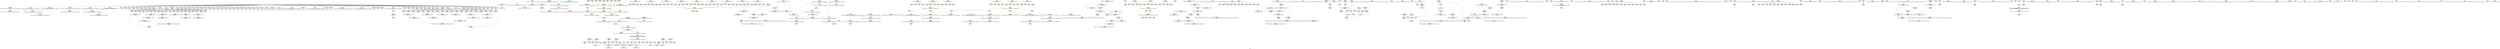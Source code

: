 digraph "SVFG" {
	label="SVFG";

	Node0x556b295b1310 [shape=record,color=grey,label="{NodeID: 0\nNullPtr}"];
	Node0x556b295b1310 -> Node0x556b295a99e0[style=solid];
	Node0x556b295b1310 -> Node0x556b295a9ae0[style=solid];
	Node0x556b295b1310 -> Node0x556b295a9bb0[style=solid];
	Node0x556b295b1310 -> Node0x556b295a9c80[style=solid];
	Node0x556b295b1310 -> Node0x556b295a9d50[style=solid];
	Node0x556b295b1310 -> Node0x556b295a9e20[style=solid];
	Node0x556b295b1310 -> Node0x556b295a9ef0[style=solid];
	Node0x556b295b1310 -> Node0x556b295a9fc0[style=solid];
	Node0x556b295b1310 -> Node0x556b295aa090[style=solid];
	Node0x556b295b1310 -> Node0x556b295aa160[style=solid];
	Node0x556b295b1310 -> Node0x556b295a8630[style=solid];
	Node0x556b295b1310 -> Node0x556b295a8700[style=solid];
	Node0x556b295b1310 -> Node0x556b295a87d0[style=solid];
	Node0x556b295b1310 -> Node0x556b295a88a0[style=solid];
	Node0x556b295b1310 -> Node0x556b295a8970[style=solid];
	Node0x556b295b1310 -> Node0x556b295a8a40[style=solid];
	Node0x556b295b1310 -> Node0x556b295a8b10[style=solid];
	Node0x556b295b1310 -> Node0x556b295a8be0[style=solid];
	Node0x556b295b1310 -> Node0x556b295a8cb0[style=solid];
	Node0x556b295b1310 -> Node0x556b295aec90[style=solid];
	Node0x556b295b1310 -> Node0x556b295aed60[style=solid];
	Node0x556b295b1310 -> Node0x556b295aee30[style=solid];
	Node0x556b295b1310 -> Node0x556b295aef00[style=solid];
	Node0x556b295b1310 -> Node0x556b295aefd0[style=solid];
	Node0x556b295b1310 -> Node0x556b295af0a0[style=solid];
	Node0x556b295b1310 -> Node0x556b295af170[style=solid];
	Node0x556b295b1310 -> Node0x556b295af240[style=solid];
	Node0x556b295b1310 -> Node0x556b295af310[style=solid];
	Node0x556b295b1310 -> Node0x556b295af3e0[style=solid];
	Node0x556b295b1310 -> Node0x556b295af4b0[style=solid];
	Node0x556b295b1310 -> Node0x556b295af580[style=solid];
	Node0x556b295b1310 -> Node0x556b295af650[style=solid];
	Node0x556b295b1310 -> Node0x556b295af720[style=solid];
	Node0x556b295b1310 -> Node0x556b295af7f0[style=solid];
	Node0x556b295b1310 -> Node0x556b295af8c0[style=solid];
	Node0x556b295b1310 -> Node0x556b295af990[style=solid];
	Node0x556b295b1310 -> Node0x556b295afa60[style=solid];
	Node0x556b295b1310 -> Node0x556b295c8f10[style=solid];
	Node0x556b295b1310 -> Node0x556b295c8fa0[style=solid];
	Node0x556b295b1310 -> Node0x556b295c9030[style=solid];
	Node0x556b295b1310 -> Node0x556b295c90c0[style=solid];
	Node0x556b295b1310 -> Node0x556b295c9190[style=solid];
	Node0x556b295b1310 -> Node0x556b295c9260[style=solid];
	Node0x556b295b1310 -> Node0x556b295c9330[style=solid];
	Node0x556b295b1310 -> Node0x556b295c9400[style=solid];
	Node0x556b295b1310 -> Node0x556b295c94d0[style=solid];
	Node0x556b295b1310 -> Node0x556b295c95a0[style=solid];
	Node0x556b295b1310 -> Node0x556b295c9670[style=solid];
	Node0x556b295b1310 -> Node0x556b295c9740[style=solid];
	Node0x556b295b1310 -> Node0x556b295c9810[style=solid];
	Node0x556b295b1310 -> Node0x556b295c98e0[style=solid];
	Node0x556b295b1310 -> Node0x556b295c99b0[style=solid];
	Node0x556b295b1310 -> Node0x556b295c9a80[style=solid];
	Node0x556b295b1310 -> Node0x556b295c9b50[style=solid];
	Node0x556b295b1310 -> Node0x556b295c9c20[style=solid];
	Node0x556b295b1310 -> Node0x556b295c9cf0[style=solid];
	Node0x556b295b1310 -> Node0x556b295c9dc0[style=solid];
	Node0x556b295b1310 -> Node0x556b295c9e90[style=solid];
	Node0x556b295b1310 -> Node0x556b295c9f60[style=solid];
	Node0x556b295b1310 -> Node0x556b295ca030[style=solid];
	Node0x556b295b1310 -> Node0x556b295ca100[style=solid];
	Node0x556b295b1310 -> Node0x556b295ca1d0[style=solid];
	Node0x556b295b1310 -> Node0x556b295ca2a0[style=solid];
	Node0x556b295b1310 -> Node0x556b295ca370[style=solid];
	Node0x556b295b1310 -> Node0x556b295ca440[style=solid];
	Node0x556b295b1310 -> Node0x556b295ca510[style=solid];
	Node0x556b295b1310 -> Node0x556b295ca5e0[style=solid];
	Node0x556b295b1310 -> Node0x556b295aea20[style=solid];
	Node0x556b2960bd80 [shape=record,color=yellow,style=double,label="{NodeID: 609\n10V_1 = ENCHI(MR_10V_0)\npts\{98 \}\nFun[_ZStplIcSt11char_traitsIcESaIcEENSt7__cxx1112basic_stringIT_T0_T1_EERKS8_SA_]}"];
	Node0x556b2960bd80 -> Node0x556b295d00d0[style=dashed];
	Node0x556b295e28c0 [shape=record,color=grey,label="{NodeID: 526\n490 = cmp(486, 489, )\n}"];
	Node0x556b295e28c0 -> Node0x556b295e0b00[style=solid];
	Node0x556b295dcb90 [shape=record,color=yellow,style=double,label="{NodeID: 443\nAPARM(426)\nCS[]|{<s0>89}}"];
	Node0x556b295dcb90:s0 -> Node0x556b295df570[style=solid,color=red];
	Node0x556b295d6800 [shape=record,color=yellow,style=double,label="{NodeID: 360\nAPARM(252)\nCS[]}"];
	Node0x556b295d2490 [shape=record,color=blue,label="{NodeID: 277\n250\<--106\ncleanup.cond105\<--\nmain\n}"];
	Node0x556b295d2490 -> Node0x556b295d2630[style=dashed];
	Node0x556b295d2490 -> Node0x556b295fa0b0[style=dashed];
	Node0x556b295d2490 -> Node0x556b295faab0[style=dashed];
	Node0x556b295d2490 -> Node0x556b29600cc0[style=dashed];
	Node0x556b295d2490 -> Node0x556b296039c0[style=dashed];
	Node0x556b295c80a0 [shape=record,color=red,label="{NodeID: 194\n173\<--145\n\<--i\n_Z5countNSt7__cxx1112basic_stringIcSt11char_traitsIcESaIcEEEc\n}"];
	Node0x556b295c80a0 -> Node0x556b295e1840[style=solid];
	Node0x556b295a8a40 [shape=record,color=black,label="{NodeID: 111\n336\<--3\n\<--dummyVal\nmain\n}"];
	Node0x556b295a8a40 -> Node0x556b295d0ea0[style=solid];
	Node0x556b295a6e50 [shape=record,color=green,label="{NodeID: 28\n71\<--72\n__rhs.addr\<--__rhs.addr_field_insensitive\n_ZStltIcSt11char_traitsIcESaIcEEbRKNSt7__cxx1112basic_stringIT_T0_T1_EESA_\n}"];
	Node0x556b295a6e50 -> Node0x556b295cb780[style=solid];
	Node0x556b295a6e50 -> Node0x556b295aebf0[style=solid];
	Node0x556b2960e0d0 [shape=record,color=yellow,style=double,label="{NodeID: 637\nRETMU(14V_1)\npts\{102 \}\nFun[_ZStplIcSt11char_traitsIcESaIcEENSt7__cxx1112basic_stringIT_T0_T1_EERKS8_SA_]}"];
	Node0x556b295fb4b0 [shape=record,color=black,label="{NodeID: 554\nMR_52V_8 = PHI(MR_52V_6, MR_52V_5, MR_52V_5, )\npts\{261 \}\n}"];
	Node0x556b295fb4b0 -> Node0x556b295ae680[style=dashed];
	Node0x556b295fb4b0 -> Node0x556b296043c0[style=dashed];
	Node0x556b295fb4b0 -> Node0x556b29607fc0[style=dashed];
	Node0x556b295de010 [shape=record,color=yellow,style=double,label="{NodeID: 471\nARet(273)\nCS[]}"];
	Node0x556b295de010 -> Node0x556b295d56f0[style=solid];
	Node0x556b295cc250 [shape=record,color=yellow,style=double,label="{NodeID: 388\nAPARM(226)\nCS[]}"];
	Node0x556b295d3b50 [shape=record,color=yellow,style=double,label="{NodeID: 305\nAPARM(8)\nCS[]}"];
	Node0x556b295ae4e0 [shape=record,color=red,label="{NodeID: 222\n558\<--256\ncleanup.is_active160\<--cleanup.cond139\nmain\n}"];
	Node0x556b295c9330 [shape=record,color=black,label="{NodeID: 139\n453\<--3\n\<--dummyVal\nmain\n}"];
	Node0x556b295c9330 -> Node0x556b295d2150[style=solid];
	Node0x556b295aa460 [shape=record,color=green,label="{NodeID: 56\n208\<--209\nexn.slot\<--exn.slot_field_insensitive\nmain\n}"];
	Node0x556b295aa460 -> Node0x556b295c8da0[style=solid];
	Node0x556b295aa460 -> Node0x556b295d0b60[style=solid];
	Node0x556b295aa460 -> Node0x556b295d0d00[style=solid];
	Node0x556b295aa460 -> Node0x556b295d0ea0[style=solid];
	Node0x556b295aa460 -> Node0x556b295d1040[style=solid];
	Node0x556b295aa460 -> Node0x556b295d11e0[style=solid];
	Node0x556b295aa460 -> Node0x556b295d1380[style=solid];
	Node0x556b295aa460 -> Node0x556b295d1520[style=solid];
	Node0x556b295aa460 -> Node0x556b295d16c0[style=solid];
	Node0x556b295aa460 -> Node0x556b295d1860[style=solid];
	Node0x556b295aa460 -> Node0x556b295d1a00[style=solid];
	Node0x556b295aa460 -> Node0x556b295d1ee0[style=solid];
	Node0x556b295aa460 -> Node0x556b295d2080[style=solid];
	Node0x556b295aa460 -> Node0x556b295d2220[style=solid];
	Node0x556b295aa460 -> Node0x556b295d2700[style=solid];
	Node0x556b295aa460 -> Node0x556b295d28a0[style=solid];
	Node0x556b295aa460 -> Node0x556b295d2a40[style=solid];
	Node0x556b295aa460 -> Node0x556b295d2f20[style=solid];
	Node0x556b295aa460 -> Node0x556b295d30c0[style=solid];
	Node0x556b295aa460 -> Node0x556b295d3260[style=solid];
	Node0x556b296048c0 [shape=record,color=black,label="{NodeID: 582\nMR_36V_17 = PHI(MR_36V_16, MR_36V_18, )\npts\{209 \}\n}"];
	Node0x556b296048c0 -> Node0x556b295f47b0[style=dashed];
	Node0x556b2931c820 [shape=record,color=yellow,style=double,label="{NodeID: 499\nFPARM(53)\nFun[_Z6concatNSt7__cxx1112basic_stringIcSt11char_traitsIcESaIcEEES4_]}"];
	Node0x556b2931c820 -> Node0x556b295d34d0[style=solid];
	Node0x556b2931c820 -> Node0x556b295d4100[style=solid];
	Node0x556b2931c820 -> Node0x556b295d4440[style=solid];
	Node0x556b295cd910 [shape=record,color=yellow,style=double,label="{NodeID: 416\nAPARM(238)\nCS[]}"];
	Node0x556b295d5210 [shape=record,color=yellow,style=double,label="{NodeID: 333\nAPARM(218)\nCS[]|{<s0>27}}"];
	Node0x556b295d5210:s0 -> Node0x556b295df090[style=solid,color=red];
	Node0x556b295d0ea0 [shape=record,color=blue,label="{NodeID: 250\n208\<--336\nexn.slot\<--\nmain\n}"];
	Node0x556b295d0ea0 -> Node0x556b295fb9b0[style=dashed];
	Node0x556b295ca9f0 [shape=record,color=black,label="{NodeID: 167\n159\<--158\nconv1\<--\n_Z5countNSt7__cxx1112basic_stringIcSt11char_traitsIcESaIcEEEc\n}"];
	Node0x556b295ca9f0 -> Node0x556b295d4fa0[style=solid];
	Node0x556b295abb20 [shape=record,color=green,label="{NodeID: 84\n277\<--278\n_ZNSt7__cxx1112basic_stringIcSt11char_traitsIcESaIcEEC1Ev\<--_ZNSt7__cxx1112basic_stringIcSt11char_traitsIcESaIcEEC1Ev_field_insensitive\n}"];
	Node0x556b29595490 [shape=record,color=green,label="{NodeID: 1\n7\<--1\n__dso_handle\<--dummyObj\nGlob }"];
	Node0x556b2960be60 [shape=record,color=yellow,style=double,label="{NodeID: 610\n12V_1 = ENCHI(MR_12V_0)\npts\{100 \}\nFun[_ZStplIcSt11char_traitsIcESaIcEENSt7__cxx1112basic_stringIT_T0_T1_EERKS8_SA_]}"];
	Node0x556b2960be60 -> Node0x556b295d0270[style=dashed];
	Node0x556b2960be60 -> Node0x556b2960dff0[style=dashed];
	Node0x556b295e2a40 [shape=record,color=grey,label="{NodeID: 527\n156 = cmp(152, 153, )\n}"];
	Node0x556b295dcc60 [shape=record,color=yellow,style=double,label="{NodeID: 444\nAPARM(258)\nCS[]}"];
	Node0x556b295d68d0 [shape=record,color=yellow,style=double,label="{NodeID: 361\nAPARM(206)\nCS[]}"];
	Node0x556b295d2560 [shape=record,color=blue,label="{NodeID: 278\n246\<--116\ncleanup.cond97\<--\nmain\n}"];
	Node0x556b295d2560 -> Node0x556b295ae270[style=dashed];
	Node0x556b295d2560 -> Node0x556b295fa5b0[style=dashed];
	Node0x556b295d2560 -> Node0x556b296007c0[style=dashed];
	Node0x556b295c8170 [shape=record,color=red,label="{NodeID: 195\n163\<--160\n\<--call2\n_Z5countNSt7__cxx1112basic_stringIcSt11char_traitsIcESaIcEEEc\n}"];
	Node0x556b295c8170 -> Node0x556b295caac0[style=solid];
	Node0x556b295a8b10 [shape=record,color=black,label="{NodeID: 112\n338\<--3\n\<--dummyVal\nmain\n}"];
	Node0x556b295a8b10 -> Node0x556b295d0f70[style=solid];
	Node0x556b295a6f20 [shape=record,color=green,label="{NodeID: 29\n78\<--79\n_ZNKSt7__cxx1112basic_stringIcSt11char_traitsIcESaIcEE7compareERKS4_\<--_ZNKSt7__cxx1112basic_stringIcSt11char_traitsIcESaIcEE7compareERKS4__field_insensitive\n}"];
	Node0x556b2960e1b0 [shape=record,color=yellow,style=double,label="{NodeID: 638\nRETMU(22V_2)\npts\{189 \}\nFun[main]}"];
	Node0x556b295fb9b0 [shape=record,color=black,label="{NodeID: 555\nMR_36V_14 = PHI(MR_36V_13, MR_36V_15, )\npts\{209 \}\n}"];
	Node0x556b295fb9b0 -> Node0x556b295f5fb0[style=dashed];
	Node0x556b295de0a0 [shape=record,color=yellow,style=double,label="{NodeID: 472\nARet(274)\nCS[]}"];
	Node0x556b295de0a0 -> Node0x556b295d5890[style=solid];
	Node0x556b295cc320 [shape=record,color=yellow,style=double,label="{NodeID: 389\nAPARM(220)\nCS[]}"];
	Node0x556b295d3c20 [shape=record,color=yellow,style=double,label="{NodeID: 306\nAPARM(192)\nCS[]}"];
	Node0x556b295ae5b0 [shape=record,color=red,label="{NodeID: 223\n588\<--256\ncleanup.is_active164\<--cleanup.cond139\nmain\n}"];
	Node0x556b295c9400 [shape=record,color=black,label="{NodeID: 140\n456\<--3\n\<--dummyVal\nmain\n}"];
	Node0x556b295aa530 [shape=record,color=green,label="{NodeID: 57\n210\<--211\nehselector.slot\<--ehselector.slot_field_insensitive\nmain\n}"];
	Node0x556b295aa530 -> Node0x556b295c8e70[style=solid];
	Node0x556b295aa530 -> Node0x556b295d0c30[style=solid];
	Node0x556b295aa530 -> Node0x556b295d0dd0[style=solid];
	Node0x556b295aa530 -> Node0x556b295d0f70[style=solid];
	Node0x556b295aa530 -> Node0x556b295d1110[style=solid];
	Node0x556b295aa530 -> Node0x556b295d12b0[style=solid];
	Node0x556b295aa530 -> Node0x556b295d1450[style=solid];
	Node0x556b295aa530 -> Node0x556b295d15f0[style=solid];
	Node0x556b295aa530 -> Node0x556b295d1790[style=solid];
	Node0x556b295aa530 -> Node0x556b295d1930[style=solid];
	Node0x556b295aa530 -> Node0x556b295d1ad0[style=solid];
	Node0x556b295aa530 -> Node0x556b295d1fb0[style=solid];
	Node0x556b295aa530 -> Node0x556b295d2150[style=solid];
	Node0x556b295aa530 -> Node0x556b295d22f0[style=solid];
	Node0x556b295aa530 -> Node0x556b295d27d0[style=solid];
	Node0x556b295aa530 -> Node0x556b295d2970[style=solid];
	Node0x556b295aa530 -> Node0x556b295d2b10[style=solid];
	Node0x556b295aa530 -> Node0x556b295d2ff0[style=solid];
	Node0x556b295aa530 -> Node0x556b295d3190[style=solid];
	Node0x556b295aa530 -> Node0x556b295d3330[style=solid];
	Node0x556b29604dc0 [shape=record,color=black,label="{NodeID: 583\nMR_38V_17 = PHI(MR_38V_16, MR_38V_18, )\npts\{211 \}\n}"];
	Node0x556b29604dc0 -> Node0x556b295f48a0[style=dashed];
	Node0x556b295df090 [shape=record,color=yellow,style=double,label="{NodeID: 500\nFPARM(54)\nFun[_Z6concatNSt7__cxx1112basic_stringIcSt11char_traitsIcESaIcEEES4_]}"];
	Node0x556b295df090 -> Node0x556b295d35a0[style=solid];
	Node0x556b295df090 -> Node0x556b295d41d0[style=solid];
	Node0x556b295df090 -> Node0x556b295d4370[style=solid];
	Node0x556b295cd9e0 [shape=record,color=yellow,style=double,label="{NodeID: 417\nAPARM(234)\nCS[]}"];
	Node0x556b295d52e0 [shape=record,color=yellow,style=double,label="{NodeID: 334\nAPARM(661)\nCS[]}"];
	Node0x556b295d0f70 [shape=record,color=blue,label="{NodeID: 251\n210\<--338\nehselector.slot\<--\nmain\n}"];
	Node0x556b295d0f70 -> Node0x556b295fbeb0[style=dashed];
	Node0x556b295caac0 [shape=record,color=black,label="{NodeID: 168\n164\<--163\nconv3\<--\n_Z5countNSt7__cxx1112basic_stringIcSt11char_traitsIcESaIcEEEc\n}"];
	Node0x556b295caac0 -> Node0x556b295e2ec0[style=solid];
	Node0x556b295abc20 [shape=record,color=green,label="{NodeID: 85\n283\<--284\n_ZNSt7__cxx1112basic_stringIcSt11char_traitsIcESaIcEEaSEPKc\<--_ZNSt7__cxx1112basic_stringIcSt11char_traitsIcESaIcEEaSEPKc_field_insensitive\n}"];
	Node0x556b295a7d90 [shape=record,color=green,label="{NodeID: 2\n8\<--1\n_ZSt3cin\<--dummyObj\nGlob }"];
	Node0x556b2960bf40 [shape=record,color=yellow,style=double,label="{NodeID: 611\n14V_1 = ENCHI(MR_14V_0)\npts\{102 \}\nFun[_ZStplIcSt11char_traitsIcESaIcEENSt7__cxx1112basic_stringIT_T0_T1_EERKS8_SA_]}"];
	Node0x556b2960bf40 -> Node0x556b295d0340[style=dashed];
	Node0x556b2960bf40 -> Node0x556b2960e0d0[style=dashed];
	Node0x556b295e2bc0 [shape=record,color=grey,label="{NodeID: 528\n413 = cmp(407, 411, )\n}"];
	Node0x556b295dcd30 [shape=record,color=yellow,style=double,label="{NodeID: 445\nAPARM(254)\nCS[]}"];
	Node0x556b295d69a0 [shape=record,color=yellow,style=double,label="{NodeID: 362\nAPARM(252)\nCS[]|{<s0>85}}"];
	Node0x556b295d69a0:s0 -> Node0x556b295df300[style=solid,color=red];
	Node0x556b295d2630 [shape=record,color=blue,label="{NodeID: 279\n250\<--116\ncleanup.cond105\<--\nmain\n}"];
	Node0x556b295d2630 -> Node0x556b295ae410[style=dashed];
	Node0x556b295d2630 -> Node0x556b295fa0b0[style=dashed];
	Node0x556b295d2630 -> Node0x556b295faab0[style=dashed];
	Node0x556b295c8240 [shape=record,color=red,label="{NodeID: 196\n268\<--190\n\<--t\nmain\n}"];
	Node0x556b295c8240 -> Node0x556b295e22c0[style=solid];
	Node0x556b295a8be0 [shape=record,color=black,label="{NodeID: 113\n344\<--3\n\<--dummyVal\nmain\n}"];
	Node0x556b295a6ff0 [shape=record,color=green,label="{NodeID: 30\n86\<--87\n__clang_call_terminate\<--__clang_call_terminate_field_insensitive\n}"];
	Node0x556b2960e2c0 [shape=record,color=yellow,style=double,label="{NodeID: 639\nRETMU(24V_3)\npts\{191 \}\nFun[main]}"];
	Node0x556b295fbeb0 [shape=record,color=black,label="{NodeID: 556\nMR_38V_14 = PHI(MR_38V_13, MR_38V_15, )\npts\{211 \}\n}"];
	Node0x556b295fbeb0 -> Node0x556b295f64b0[style=dashed];
	Node0x556b295de130 [shape=record,color=yellow,style=double,label="{NodeID: 473\nARet(275)\nCS[]}"];
	Node0x556b295cc3f0 [shape=record,color=yellow,style=double,label="{NodeID: 390\nAPARM(214)\nCS[]}"];
	Node0x556b295d3cf0 [shape=record,color=yellow,style=double,label="{NodeID: 307\nAPARM(4)\nCS[]}"];
	Node0x556b295ae680 [shape=record,color=red,label="{NodeID: 224\n554\<--260\ncleanup.is_active153\<--cleanup.cond147\nmain\n}"];
	Node0x556b295c94d0 [shape=record,color=black,label="{NodeID: 141\n457\<--3\n\<--dummyVal\nmain\n}"];
	Node0x556b295c94d0 -> Node0x556b295d2220[style=solid];
	Node0x556b295aa600 [shape=record,color=green,label="{NodeID: 58\n212\<--213\ni\<--i_field_insensitive\nmain\n}"];
	Node0x556b295aa600 -> Node0x556b295adcc0[style=solid];
	Node0x556b295aa600 -> Node0x556b295add90[style=solid];
	Node0x556b295aa600 -> Node0x556b295d09c0[style=solid];
	Node0x556b295aa600 -> Node0x556b295d0a90[style=solid];
	Node0x556b296052c0 [shape=record,color=black,label="{NodeID: 584\nMR_44V_5 = PHI(MR_44V_4, MR_44V_3, )\npts\{241 \}\n}"];
	Node0x556b296052c0 -> Node0x556b295feef0[style=dashed];
	Node0x556b295df300 [shape=record,color=yellow,style=double,label="{NodeID: 501\nFPARM(139)\nFun[_Z5countNSt7__cxx1112basic_stringIcSt11char_traitsIcESaIcEEEc]}"];
	Node0x556b295df300 -> Node0x556b295d4e00[style=solid];
	Node0x556b295df300 -> Node0x556b295d4ed0[style=solid];
	Node0x556b295cdab0 [shape=record,color=yellow,style=double,label="{NodeID: 418\nAPARM(232)\nCS[]}"];
	Node0x556b295d53b0 [shape=record,color=yellow,style=double,label="{NodeID: 335\nAPARM(8)\nCS[]}"];
	Node0x556b295d1040 [shape=record,color=blue,label="{NodeID: 252\n208\<--345\nexn.slot\<--\nmain\n}"];
	Node0x556b295d1040 -> Node0x556b295ff3c0[style=dashed];
	Node0x556b295cab90 [shape=record,color=black,label="{NodeID: 169\n166\<--165\nconv4\<--\n_Z5countNSt7__cxx1112basic_stringIcSt11char_traitsIcESaIcEEEc\n}"];
	Node0x556b295cab90 -> Node0x556b295e2ec0[style=solid];
	Node0x556b295ad2b0 [shape=record,color=green,label="{NodeID: 86\n311\<--312\n_ZNSt7__cxx1112basic_stringIcSt11char_traitsIcESaIcEEaSERKS4_\<--_ZNSt7__cxx1112basic_stringIcSt11char_traitsIcESaIcEEaSERKS4__field_insensitive\n}"];
	Node0x556b295a7eb0 [shape=record,color=green,label="{NodeID: 3\n9\<--1\n.str\<--dummyObj\nGlob }"];
	Node0x556b2960c020 [shape=record,color=yellow,style=double,label="{NodeID: 612\n24V_1 = ENCHI(MR_24V_0)\npts\{191 \}\nFun[main]}"];
	Node0x556b2960c020 -> Node0x556b295d08f0[style=dashed];
	Node0x556b295e2d40 [shape=record,color=grey,label="{NodeID: 529\n427 = cmp(422, 425, )\n}"];
	Node0x556b295e2d40 -> Node0x556b295e10e0[style=solid];
	Node0x556b295dce00 [shape=record,color=yellow,style=double,label="{NodeID: 446\nAPARM(252)\nCS[]}"];
	Node0x556b295d6a70 [shape=record,color=yellow,style=double,label="{NodeID: 363\nAPARM(412)\nCS[]|{<s0>85}}"];
	Node0x556b295d6a70:s0 -> Node0x556b295df570[style=solid,color=red];
	Node0x556b295d2700 [shape=record,color=blue,label="{NodeID: 280\n208\<--506\nexn.slot\<--\nmain\n}"];
	Node0x556b295d2700 -> Node0x556b295ffdc0[style=dashed];
	Node0x556b295c8310 [shape=record,color=red,label="{NodeID: 197\n401\<--190\n\<--t\nmain\n}"];
	Node0x556b295c8310 -> Node0x556b295ccce0[style=solid];
	Node0x556b295a8cb0 [shape=record,color=black,label="{NodeID: 114\n345\<--3\n\<--dummyVal\nmain\n}"];
	Node0x556b295a8cb0 -> Node0x556b295d1040[style=solid];
	Node0x556b295a70c0 [shape=record,color=green,label="{NodeID: 31\n93\<--94\n__lhs.addr\<--__lhs.addr_field_insensitive\n_ZStplIcSt11char_traitsIcESaIcEENSt7__cxx1112basic_stringIT_T0_T1_EERKS8_SA_\n}"];
	Node0x556b295a70c0 -> Node0x556b295cb850[style=solid];
	Node0x556b295a70c0 -> Node0x556b295cff30[style=solid];
	Node0x556b2960e3a0 [shape=record,color=yellow,style=double,label="{NodeID: 640\nRETMU(26V_1)\npts\{193 \}\nFun[main]}"];
	Node0x556b295fc3b0 [shape=record,color=black,label="{NodeID: 557\nMR_36V_25 = PHI(MR_36V_23, MR_36V_26, )\npts\{209 \}\n}"];
	Node0x556b295fc3b0 -> Node0x556b295f5fb0[style=dashed];
	Node0x556b295de1c0 [shape=record,color=yellow,style=double,label="{NodeID: 474\nARet(282)\nCS[]}"];
	Node0x556b295cc4c0 [shape=record,color=yellow,style=double,label="{NodeID: 391\nAPARM(224)\nCS[]}"];
	Node0x556b295d3dc0 [shape=record,color=yellow,style=double,label="{NodeID: 308\nAPARM(35)\nCS[]}"];
	Node0x556b295ae750 [shape=record,color=red,label="{NodeID: 225\n583\<--260\ncleanup.is_active157\<--cleanup.cond147\nmain\n}"];
	Node0x556b295c95a0 [shape=record,color=black,label="{NodeID: 142\n459\<--3\n\<--dummyVal\nmain\n}"];
	Node0x556b295c95a0 -> Node0x556b295d22f0[style=solid];
	Node0x556b295aa6d0 [shape=record,color=green,label="{NodeID: 59\n214\<--215\np2\<--p2_field_insensitive\nmain\n}"];
	Node0x556b295aa6d0 -> Node0x556b295d5070[style=solid];
	Node0x556b295aa6d0 -> Node0x556b295d7ab0[style=solid];
	Node0x556b295aa6d0 -> Node0x556b295cc3f0[style=solid];
	Node0x556b295aa6d0 -> Node0x556b295cc9a0[style=solid];
	Node0x556b296057c0 [shape=record,color=black,label="{NodeID: 585\nMR_40V_4 = PHI(MR_40V_5, MR_40V_3, )\npts\{213 \}\n}"];
	Node0x556b296057c0 -> Node0x556b295adcc0[style=dashed];
	Node0x556b296057c0 -> Node0x556b295add90[style=dashed];
	Node0x556b296057c0 -> Node0x556b295d0a90[style=dashed];
	Node0x556b296057c0 -> Node0x556b295f69b0[style=dashed];
	Node0x556b296057c0 -> Node0x556b296025c0[style=dashed];
	Node0x556b296057c0 -> Node0x556b296089c0[style=dashed];
	Node0x556b295df570 [shape=record,color=yellow,style=double,label="{NodeID: 502\nFPARM(140)\nFun[_Z5countNSt7__cxx1112basic_stringIcSt11char_traitsIcESaIcEEEc]}"];
	Node0x556b295df570 -> Node0x556b295d0410[style=solid];
	Node0x556b295cdb80 [shape=record,color=yellow,style=double,label="{NodeID: 419\nAPARM(15)\nCS[]}"];
	Node0x556b295d5480 [shape=record,color=yellow,style=double,label="{NodeID: 336\nAPARM(194)\nCS[]}"];
	Node0x556b295d1110 [shape=record,color=blue,label="{NodeID: 253\n210\<--347\nehselector.slot\<--\nmain\n}"];
	Node0x556b295d1110 -> Node0x556b295ff8c0[style=dashed];
	Node0x556b295cac60 [shape=record,color=black,label="{NodeID: 170\n168\<--167\nconv6\<--cmp5\n_Z5countNSt7__cxx1112basic_stringIcSt11char_traitsIcESaIcEEEc\n}"];
	Node0x556b295cac60 -> Node0x556b295e1b40[style=solid];
	Node0x556b295ad3b0 [shape=record,color=green,label="{NodeID: 87\n399\<--400\n_ZStlsISt11char_traitsIcEERSt13basic_ostreamIcT_ES5_PKc\<--_ZStlsISt11char_traitsIcEERSt13basic_ostreamIcT_ES5_PKc_field_insensitive\n}"];
	Node0x556b295a28c0 [shape=record,color=green,label="{NodeID: 4\n11\<--1\n.str.1\<--dummyObj\nGlob }"];
	Node0x556b2960c130 [shape=record,color=yellow,style=double,label="{NodeID: 613\n26V_1 = ENCHI(MR_26V_0)\npts\{193 \}\nFun[main]}"];
	Node0x556b2960c130 -> Node0x556b295c84b0[style=dashed];
	Node0x556b2960c130 -> Node0x556b2960e3a0[style=dashed];
	Node0x556b295e2ec0 [shape=record,color=grey,label="{NodeID: 530\n167 = cmp(164, 166, )\n}"];
	Node0x556b295e2ec0 -> Node0x556b295cac60[style=solid];
	Node0x556b295dced0 [shape=record,color=yellow,style=double,label="{NodeID: 447\nAPARM(15)\nCS[]}"];
	Node0x556b295d6b40 [shape=record,color=yellow,style=double,label="{NodeID: 364\nAPARM(216)\nCS[]}"];
	Node0x556b295d27d0 [shape=record,color=blue,label="{NodeID: 281\n210\<--508\nehselector.slot\<--\nmain\n}"];
	Node0x556b295d27d0 -> Node0x556b296002c0[style=dashed];
	Node0x556b295c83e0 [shape=record,color=red,label="{NodeID: 198\n609\<--190\n\<--t\nmain\n}"];
	Node0x556b295c83e0 -> Node0x556b295e16c0[style=solid];
	Node0x556b295aec90 [shape=record,color=black,label="{NodeID: 115\n347\<--3\n\<--dummyVal\nmain\n}"];
	Node0x556b295aec90 -> Node0x556b295d1110[style=solid];
	Node0x556b295a7190 [shape=record,color=green,label="{NodeID: 32\n95\<--96\n__rhs.addr\<--__rhs.addr_field_insensitive\n_ZStplIcSt11char_traitsIcESaIcEENSt7__cxx1112basic_stringIT_T0_T1_EERKS8_SA_\n}"];
	Node0x556b295a7190 -> Node0x556b295cb920[style=solid];
	Node0x556b295a7190 -> Node0x556b295d0000[style=solid];
	Node0x556b2960e4b0 [shape=record,color=yellow,style=double,label="{NodeID: 641\nRETMU(28V_1)\npts\{195 \}\nFun[main]}"];
	Node0x556b295fc8b0 [shape=record,color=black,label="{NodeID: 558\nMR_38V_25 = PHI(MR_38V_23, MR_38V_26, )\npts\{211 \}\n}"];
	Node0x556b295fc8b0 -> Node0x556b295f64b0[style=dashed];
	Node0x556b295de250 [shape=record,color=yellow,style=double,label="{NodeID: 475\nARet(286)\nCS[]}"];
	Node0x556b295cc590 [shape=record,color=yellow,style=double,label="{NodeID: 392\nAPARM(222)\nCS[]}"];
	Node0x556b295d3e90 [shape=record,color=yellow,style=double,label="{NodeID: 309\nAPARM(33)\nCS[]}"];
	Node0x556b295ae820 [shape=record,color=blue,label="{NodeID: 226\n679\<--23\nllvm.global_ctors_0\<--\nGlob }"];
	Node0x556b295c9670 [shape=record,color=black,label="{NodeID: 143\n505\<--3\n\<--dummyVal\nmain\n}"];
	Node0x556b295aa7a0 [shape=record,color=green,label="{NodeID: 60\n216\<--217\nagg.tmp\<--agg.tmp_field_insensitive\nmain\n}"];
	Node0x556b295aa7a0 -> Node0x556b295d45e0[style=solid];
	Node0x556b295aa7a0 -> Node0x556b295d5140[style=solid];
	Node0x556b295aa7a0 -> Node0x556b295d6b40[style=solid];
	Node0x556b295aa7a0 -> Node0x556b295d6f50[style=solid];
	Node0x556b29605cc0 [shape=record,color=black,label="{NodeID: 586\nMR_46V_3 = PHI(MR_46V_6, MR_46V_2, )\npts\{247 \}\n}"];
	Node0x556b29605cc0 -> Node0x556b296034c0[style=dashed];
	Node0x556b29605cc0 -> Node0x556b296098c0[style=dashed];
	Node0x556b295df7e0 [shape=record,color=yellow,style=double,label="{NodeID: 503\nFPARM(67)\nFun[_ZStltIcSt11char_traitsIcESaIcEEbRKNSt7__cxx1112basic_stringIT_T0_T1_EESA_]}"];
	Node0x556b295df7e0 -> Node0x556b295aeb20[style=solid];
	Node0x556b295cdc50 [shape=record,color=yellow,style=double,label="{NodeID: 420\nAPARM(202)\nCS[]}"];
	Node0x556b295d5550 [shape=record,color=yellow,style=double,label="{NodeID: 337\nAPARM(272)\nCS[]}"];
	Node0x556b295d11e0 [shape=record,color=blue,label="{NodeID: 254\n208\<--351\nexn.slot\<--\nmain\n}"];
	Node0x556b295d11e0 -> Node0x556b295f55b0[style=dashed];
	Node0x556b295cad30 [shape=record,color=black,label="{NodeID: 171\n138\<--178\n_Z5countNSt7__cxx1112basic_stringIcSt11char_traitsIcESaIcEEEc_ret\<--\n_Z5countNSt7__cxx1112basic_stringIcSt11char_traitsIcESaIcEEEc\n}"];
	Node0x556b295cad30 -> Node0x556b295dfd20[style=solid];
	Node0x556b295ad4b0 [shape=record,color=green,label="{NodeID: 88\n403\<--404\n_ZNSolsEi\<--_ZNSolsEi_field_insensitive\n}"];
	Node0x556b295a3b50 [shape=record,color=green,label="{NodeID: 5\n13\<--1\n.str.2\<--dummyObj\nGlob }"];
	Node0x556b2960c210 [shape=record,color=yellow,style=double,label="{NodeID: 614\n28V_1 = ENCHI(MR_28V_0)\npts\{195 \}\nFun[main]}"];
	Node0x556b2960c210 -> Node0x556b295c8580[style=dashed];
	Node0x556b2960c210 -> Node0x556b2960e4b0[style=dashed];
	Node0x556b295e3040 [shape=record,color=grey,label="{NodeID: 531\n420 = cmp(415, 418, )\n}"];
	Node0x556b295dcfa0 [shape=record,color=yellow,style=double,label="{NodeID: 448\nAPARM(206)\nCS[]}"];
	Node0x556b295d6c10 [shape=record,color=yellow,style=double,label="{NodeID: 365\nAPARM(202)\nCS[]}"];
	Node0x556b295d28a0 [shape=record,color=blue,label="{NodeID: 282\n208\<--512\nexn.slot\<--\nmain\n}"];
	Node0x556b295d28a0 -> Node0x556b295f96b0[style=dashed];
	Node0x556b295c84b0 [shape=record,color=red,label="{NodeID: 199\n269\<--192\n\<--ct\nmain\n}"];
	Node0x556b295c84b0 -> Node0x556b295e22c0[style=solid];
	Node0x556b295aed60 [shape=record,color=black,label="{NodeID: 116\n350\<--3\n\<--dummyVal\nmain\n}"];
	Node0x556b295a7260 [shape=record,color=green,label="{NodeID: 33\n97\<--98\nnrvo\<--nrvo_field_insensitive\n_ZStplIcSt11char_traitsIcESaIcEENSt7__cxx1112basic_stringIT_T0_T1_EERKS8_SA_\n}"];
	Node0x556b295a7260 -> Node0x556b295cb9f0[style=solid];
	Node0x556b295a7260 -> Node0x556b295d00d0[style=solid];
	Node0x556b295a7260 -> Node0x556b295d01a0[style=solid];
	Node0x556b2960e590 [shape=record,color=yellow,style=double,label="{NodeID: 642\nRETMU(30V_1)\npts\{197 \}\nFun[main]}"];
	Node0x556b295fcdb0 [shape=record,color=black,label="{NodeID: 559\nMR_50V_8 = PHI(MR_50V_6, MR_50V_5, )\npts\{257 \}\n}"];
	Node0x556b295fcdb0 -> Node0x556b295f82b0[style=dashed];
	Node0x556b295de2e0 [shape=record,color=yellow,style=double,label="{NodeID: 476\nARet(288)\nCS[]}"];
	Node0x556b295cc660 [shape=record,color=yellow,style=double,label="{NodeID: 393\nAPARM(230)\nCS[]}"];
	Node0x556b295d3f60 [shape=record,color=yellow,style=double,label="{NodeID: 310\nAPARM(7)\nCS[]}"];
	Node0x556b295ae920 [shape=record,color=blue,label="{NodeID: 227\n680\<--24\nllvm.global_ctors_1\<--_GLOBAL__sub_I_Ahyangyi_0_1.cpp\nGlob }"];
	Node0x556b295c9740 [shape=record,color=black,label="{NodeID: 144\n506\<--3\n\<--dummyVal\nmain\n}"];
	Node0x556b295c9740 -> Node0x556b295d2700[style=solid];
	Node0x556b295aa870 [shape=record,color=green,label="{NodeID: 61\n218\<--219\nagg.tmp14\<--agg.tmp14_field_insensitive\nmain\n}"];
	Node0x556b295aa870 -> Node0x556b295d4510[style=solid];
	Node0x556b295aa870 -> Node0x556b295d5210[style=solid];
	Node0x556b295aa870 -> Node0x556b295d6ce0[style=solid];
	Node0x556b295aa870 -> Node0x556b295d6e80[style=solid];
	Node0x556b296061c0 [shape=record,color=black,label="{NodeID: 587\nMR_48V_3 = PHI(MR_48V_7, MR_48V_2, )\npts\{251 \}\n}"];
	Node0x556b296061c0 -> Node0x556b296039c0[style=dashed];
	Node0x556b296061c0 -> Node0x556b29609dc0[style=dashed];
	Node0x556b295df8a0 [shape=record,color=yellow,style=double,label="{NodeID: 504\nFPARM(68)\nFun[_ZStltIcSt11char_traitsIcESaIcEEbRKNSt7__cxx1112basic_stringIT_T0_T1_EESA_]}"];
	Node0x556b295df8a0 -> Node0x556b295aebf0[style=solid];
	Node0x556b295cdd20 [shape=record,color=yellow,style=double,label="{NodeID: 421\nAPARM(238)\nCS[]}"];
	Node0x556b295d5620 [shape=record,color=yellow,style=double,label="{NodeID: 338\nAPARM(196)\nCS[]}"];
	Node0x556b295d12b0 [shape=record,color=blue,label="{NodeID: 255\n210\<--353\nehselector.slot\<--\nmain\n}"];
	Node0x556b295d12b0 -> Node0x556b295f5ab0[style=dashed];
	Node0x556b295cae00 [shape=record,color=purple,label="{NodeID: 172\n33\<--4\n\<--_ZStL8__ioinit\n__cxx_global_var_init\n}"];
	Node0x556b295cae00 -> Node0x556b295d3e90[style=solid];
	Node0x556b295ad5b0 [shape=record,color=green,label="{NodeID: 89\n441\<--442\n_ZStlsIcSt11char_traitsIcESaIcEERSt13basic_ostreamIT_T0_ES7_RKNSt7__cxx1112basic_stringIS4_S5_T1_EE\<--_ZStlsIcSt11char_traitsIcESaIcEERSt13basic_ostreamIT_T0_ES7_RKNSt7__cxx1112basic_stringIS4_S5_T1_EE_field_insensitive\n}"];
	Node0x556b295a7c20 [shape=record,color=green,label="{NodeID: 6\n15\<--1\n_ZSt4cout\<--dummyObj\nGlob }"];
	Node0x556b2960c2f0 [shape=record,color=yellow,style=double,label="{NodeID: 615\n30V_1 = ENCHI(MR_30V_0)\npts\{197 \}\nFun[main]}"];
	Node0x556b2960c2f0 -> Node0x556b295c8650[style=dashed];
	Node0x556b2960c2f0 -> Node0x556b295c8720[style=dashed];
	Node0x556b2960c2f0 -> Node0x556b295c87f0[style=dashed];
	Node0x556b2960c2f0 -> Node0x556b2960e590[style=dashed];
	Node0x556b295f4ac0 [shape=record,color=black,label="{NodeID: 532\nMR_36V_23 = PHI(MR_36V_22, MR_36V_24, )\npts\{209 \}\n}"];
	Node0x556b295f4ac0 -> Node0x556b295fc3b0[style=dashed];
	Node0x556b295dd070 [shape=record,color=yellow,style=double,label="{NodeID: 449\nAPARM(258)\nCS[]}"];
	Node0x556b295d6ce0 [shape=record,color=yellow,style=double,label="{NodeID: 366\nAPARM(218)\nCS[]}"];
	Node0x556b295d2970 [shape=record,color=blue,label="{NodeID: 283\n210\<--514\nehselector.slot\<--\nmain\n}"];
	Node0x556b295d2970 -> Node0x556b295f9bb0[style=dashed];
	Node0x556b295c8580 [shape=record,color=red,label="{NodeID: 200\n292\<--194\n\<--n\nmain\n}"];
	Node0x556b295c8580 -> Node0x556b295e1fc0[style=solid];
	Node0x556b295aee30 [shape=record,color=black,label="{NodeID: 117\n351\<--3\n\<--dummyVal\nmain\n}"];
	Node0x556b295aee30 -> Node0x556b295d11e0[style=solid];
	Node0x556b295a7330 [shape=record,color=green,label="{NodeID: 34\n99\<--100\nexn.slot\<--exn.slot_field_insensitive\n_ZStplIcSt11char_traitsIcESaIcEENSt7__cxx1112basic_stringIT_T0_T1_EERKS8_SA_\n}"];
	Node0x556b295a7330 -> Node0x556b295cbac0[style=solid];
	Node0x556b295a7330 -> Node0x556b295d0270[style=solid];
	Node0x556b2960e670 [shape=record,color=yellow,style=double,label="{NodeID: 643\nRETMU(32V_1)\npts\{199 \}\nFun[main]}"];
	Node0x556b295f42b0 [shape=record,color=black,label="{NodeID: 560\nMR_52V_9 = PHI(MR_52V_7, MR_52V_5, )\npts\{261 \}\n}"];
	Node0x556b295f42b0 -> Node0x556b295f87b0[style=dashed];
	Node0x556b295de370 [shape=record,color=yellow,style=double,label="{NodeID: 477\nARet(503)\nCS[]}"];
	Node0x556b295cc730 [shape=record,color=yellow,style=double,label="{NodeID: 394\nAPARM(228)\nCS[]}"];
	Node0x556b295d4030 [shape=record,color=yellow,style=double,label="{NodeID: 311\nAPARM(52)\nCS[]|{<s0>4}}"];
	Node0x556b295d4030:s0 -> Node0x556b295df960[style=solid,color=red];
	Node0x556b295aea20 [shape=record,color=blue, style = dotted,label="{NodeID: 228\n681\<--3\nllvm.global_ctors_2\<--dummyVal\nGlob }"];
	Node0x556b295c9810 [shape=record,color=black,label="{NodeID: 145\n508\<--3\n\<--dummyVal\nmain\n}"];
	Node0x556b295c9810 -> Node0x556b295d27d0[style=solid];
	Node0x556b295aa940 [shape=record,color=green,label="{NodeID: 62\n220\<--221\nr2\<--r2_field_insensitive\nmain\n}"];
	Node0x556b295aa940 -> Node0x556b295d4b90[style=solid];
	Node0x556b295aa940 -> Node0x556b295cbfe0[style=solid];
	Node0x556b295aa940 -> Node0x556b295cc320[style=solid];
	Node0x556b295aa940 -> Node0x556b295cc8d0[style=solid];
	Node0x556b296066c0 [shape=record,color=black,label="{NodeID: 588\nMR_50V_3 = PHI(MR_50V_4, MR_50V_2, )\npts\{257 \}\n}"];
	Node0x556b296066c0 -> Node0x556b29603ec0[style=dashed];
	Node0x556b296066c0 -> Node0x556b2960a2c0[style=dashed];
	Node0x556b295df960 [shape=record,color=yellow,style=double,label="{NodeID: 505\nFPARM(90)\nFun[_ZStplIcSt11char_traitsIcESaIcEENSt7__cxx1112basic_stringIT_T0_T1_EERKS8_SA_]}"];
	Node0x556b295df960 -> Node0x556b295d46b0[style=solid];
	Node0x556b295df960 -> Node0x556b295d4850[style=solid];
	Node0x556b295df960 -> Node0x556b295d49f0[style=solid];
	Node0x556b295df960 -> Node0x556b295d4ac0[style=solid];
	Node0x556b295cddf0 [shape=record,color=yellow,style=double,label="{NodeID: 422\nAPARM(234)\nCS[]}"];
	Node0x556b295d56f0 [shape=record,color=yellow,style=double,label="{NodeID: 339\nAPARM(273)\nCS[]}"];
	Node0x556b295d1380 [shape=record,color=blue,label="{NodeID: 256\n208\<--357\nexn.slot\<--\nmain\n}"];
	Node0x556b295d1380 -> Node0x556b295f55b0[style=dashed];
	Node0x556b295caed0 [shape=record,color=purple,label="{NodeID: 173\n281\<--9\n\<--.str\nmain\n}"];
	Node0x556b295caed0 -> Node0x556b295d5d70[style=solid];
	Node0x556b295ad6b0 [shape=record,color=green,label="{NodeID: 90\n601\<--602\n_ZSt4endlIcSt11char_traitsIcEERSt13basic_ostreamIT_T0_ES6_\<--_ZSt4endlIcSt11char_traitsIcEERSt13basic_ostreamIT_T0_ES6__field_insensitive\n}"];
	Node0x556b295ad6b0 -> Node0x556b295dd550[style=solid];
	Node0x556b295a4e60 [shape=record,color=green,label="{NodeID: 7\n16\<--1\n.str.3\<--dummyObj\nGlob }"];
	Node0x556b2960c3d0 [shape=record,color=yellow,style=double,label="{NodeID: 616\n32V_1 = ENCHI(MR_32V_0)\npts\{199 \}\nFun[main]}"];
	Node0x556b2960c3d0 -> Node0x556b295c88c0[style=dashed];
	Node0x556b2960c3d0 -> Node0x556b295c8990[style=dashed];
	Node0x556b2960c3d0 -> Node0x556b295c8a60[style=dashed];
	Node0x556b2960c3d0 -> Node0x556b2960e670[style=dashed];
	Node0x556b295f4bb0 [shape=record,color=black,label="{NodeID: 533\nMR_38V_23 = PHI(MR_38V_22, MR_38V_24, )\npts\{211 \}\n}"];
	Node0x556b295f4bb0 -> Node0x556b295fc8b0[style=dashed];
	Node0x556b295dd140 [shape=record,color=yellow,style=double,label="{NodeID: 450\nAPARM(254)\nCS[]}"];
	Node0x556b295d6db0 [shape=record,color=yellow,style=double,label="{NodeID: 367\nAPARM(204)\nCS[]}"];
	Node0x556b295d2a40 [shape=record,color=blue,label="{NodeID: 284\n208\<--518\nexn.slot\<--\nmain\n}"];
	Node0x556b295d2a40 -> Node0x556b295f96b0[style=dashed];
	Node0x556b295c8650 [shape=record,color=red,label="{NodeID: 201\n407\<--196\n\<--r1\nmain\n}"];
	Node0x556b295c8650 -> Node0x556b295e2bc0[style=solid];
	Node0x556b295aef00 [shape=record,color=black,label="{NodeID: 118\n353\<--3\n\<--dummyVal\nmain\n}"];
	Node0x556b295aef00 -> Node0x556b295d12b0[style=solid];
	Node0x556b295a7400 [shape=record,color=green,label="{NodeID: 35\n101\<--102\nehselector.slot\<--ehselector.slot_field_insensitive\n_ZStplIcSt11char_traitsIcESaIcEENSt7__cxx1112basic_stringIT_T0_T1_EERKS8_SA_\n}"];
	Node0x556b295a7400 -> Node0x556b295cbb90[style=solid];
	Node0x556b295a7400 -> Node0x556b295d0340[style=solid];
	Node0x556b2960e750 [shape=record,color=yellow,style=double,label="{NodeID: 644\nRETMU(34V_1)\npts\{201 \}\nFun[main]}"];
	Node0x556b295f47b0 [shape=record,color=black,label="{NodeID: 561\nMR_36V_29 = PHI(MR_36V_17, MR_36V_30, )\npts\{209 \}\n}"];
	Node0x556b295f47b0 -> Node0x556b295f5fb0[style=dashed];
	Node0x556b295de400 [shape=record,color=yellow,style=double,label="{NodeID: 478\nARet(538)\nCS[]}"];
	Node0x556b295de400 -> Node0x556b295e1e40[style=solid];
	Node0x556b295cc800 [shape=record,color=yellow,style=double,label="{NodeID: 395\nAPARM(226)\nCS[]}"];
	Node0x556b295d4100 [shape=record,color=yellow,style=double,label="{NodeID: 312\nAPARM(53)\nCS[]|{<s0>4}}"];
	Node0x556b295d4100:s0 -> Node0x556b295dfa20[style=solid,color=red];
	Node0x556b295aeb20 [shape=record,color=blue,label="{NodeID: 229\n69\<--67\n__lhs.addr\<--__lhs\n_ZStltIcSt11char_traitsIcESaIcEEbRKNSt7__cxx1112basic_stringIT_T0_T1_EESA_\n}"];
	Node0x556b295aeb20 -> Node0x556b295cb6b0[style=dashed];
	Node0x556b295aeb20 -> Node0x556b2960db30[style=dashed];
	Node0x556b295c98e0 [shape=record,color=black,label="{NodeID: 146\n511\<--3\n\<--dummyVal\nmain\n}"];
	Node0x556b295aaa10 [shape=record,color=green,label="{NodeID: 63\n222\<--223\nagg.tmp19\<--agg.tmp19_field_insensitive\nmain\n}"];
	Node0x556b295aaa10 -> Node0x556b295d4c60[style=solid];
	Node0x556b295aaa10 -> Node0x556b295d7020[style=solid];
	Node0x556b295aaa10 -> Node0x556b295d7430[style=solid];
	Node0x556b295aaa10 -> Node0x556b295cc590[style=solid];
	Node0x556b29606bc0 [shape=record,color=black,label="{NodeID: 589\nMR_52V_3 = PHI(MR_52V_4, MR_52V_2, )\npts\{261 \}\n}"];
	Node0x556b29606bc0 -> Node0x556b296043c0[style=dashed];
	Node0x556b29606bc0 -> Node0x556b2960a7c0[style=dashed];
	Node0x556b295dfa20 [shape=record,color=yellow,style=double,label="{NodeID: 506\nFPARM(91)\nFun[_ZStplIcSt11char_traitsIcESaIcEENSt7__cxx1112basic_stringIT_T0_T1_EERKS8_SA_]}"];
	Node0x556b295dfa20 -> Node0x556b295cff30[style=solid];
	Node0x556b295dbb50 [shape=record,color=yellow,style=double,label="{NodeID: 423\nAPARM(232)\nCS[]}"];
	Node0x556b295d57c0 [shape=record,color=yellow,style=double,label="{NodeID: 340\nAPARM(198)\nCS[]}"];
	Node0x556b295d1450 [shape=record,color=blue,label="{NodeID: 257\n210\<--359\nehselector.slot\<--\nmain\n}"];
	Node0x556b295d1450 -> Node0x556b295f5ab0[style=dashed];
	Node0x556b295cafa0 [shape=record,color=purple,label="{NodeID: 174\n285\<--11\n\<--.str.1\nmain\n}"];
	Node0x556b295cafa0 -> Node0x556b295d5f10[style=solid];
	Node0x556b295ad7b0 [shape=record,color=green,label="{NodeID: 91\n603\<--604\n_ZNSolsEPFRSoS_E\<--_ZNSolsEPFRSoS_E_field_insensitive\n}"];
	Node0x556b295a4ef0 [shape=record,color=green,label="{NodeID: 8\n18\<--1\n.str.4\<--dummyObj\nGlob }"];
	Node0x556b2960c4b0 [shape=record,color=yellow,style=double,label="{NodeID: 617\n34V_1 = ENCHI(MR_34V_0)\npts\{201 \}\nFun[main]}"];
	Node0x556b2960c4b0 -> Node0x556b295c8b30[style=dashed];
	Node0x556b2960c4b0 -> Node0x556b295c8c00[style=dashed];
	Node0x556b2960c4b0 -> Node0x556b295c8cd0[style=dashed];
	Node0x556b2960c4b0 -> Node0x556b2960e750[style=dashed];
	Node0x556b295f50b0 [shape=record,color=black,label="{NodeID: 534\nMR_52V_7 = PHI(MR_52V_6, MR_52V_5, )\npts\{261 \}\n}"];
	Node0x556b295f50b0 -> Node0x556b295f42b0[style=dashed];
	Node0x556b295dd210 [shape=record,color=yellow,style=double,label="{NodeID: 451\nAPARM(252)\nCS[]}"];
	Node0x556b295d6e80 [shape=record,color=yellow,style=double,label="{NodeID: 368\nAPARM(218)\nCS[]}"];
	Node0x556b295d2b10 [shape=record,color=blue,label="{NodeID: 285\n210\<--520\nehselector.slot\<--\nmain\n}"];
	Node0x556b295d2b10 -> Node0x556b295f9bb0[style=dashed];
	Node0x556b295c8720 [shape=record,color=red,label="{NodeID: 202\n473\<--196\n\<--r1\nmain\n}"];
	Node0x556b295c8720 -> Node0x556b295e2440[style=solid];
	Node0x556b295aefd0 [shape=record,color=black,label="{NodeID: 119\n356\<--3\n\<--dummyVal\nmain\n}"];
	Node0x556b295a74d0 [shape=record,color=green,label="{NodeID: 36\n109\<--110\n_ZNSt7__cxx1112basic_stringIcSt11char_traitsIcESaIcEEC1ERKS4_\<--_ZNSt7__cxx1112basic_stringIcSt11char_traitsIcESaIcEEC1ERKS4__field_insensitive\n}"];
	Node0x556b2960e830 [shape=record,color=yellow,style=double,label="{NodeID: 645\nRETMU(36V_1)\npts\{209 \}\nFun[main]}"];
	Node0x556b295f48a0 [shape=record,color=black,label="{NodeID: 562\nMR_38V_29 = PHI(MR_38V_17, MR_38V_30, )\npts\{211 \}\n}"];
	Node0x556b295f48a0 -> Node0x556b295f64b0[style=dashed];
	Node0x556b295de490 [shape=record,color=yellow,style=double,label="{NodeID: 479\nARet(310)\nCS[]}"];
	Node0x556b295cc8d0 [shape=record,color=yellow,style=double,label="{NodeID: 396\nAPARM(220)\nCS[]}"];
	Node0x556b295d41d0 [shape=record,color=yellow,style=double,label="{NodeID: 313\nAPARM(54)\nCS[]|{<s0>4}}"];
	Node0x556b295d41d0:s0 -> Node0x556b295dfae0[style=solid,color=red];
	Node0x556b295aebf0 [shape=record,color=blue,label="{NodeID: 230\n71\<--68\n__rhs.addr\<--__rhs\n_ZStltIcSt11char_traitsIcESaIcEEbRKNSt7__cxx1112basic_stringIT_T0_T1_EESA_\n}"];
	Node0x556b295aebf0 -> Node0x556b295cb780[style=dashed];
	Node0x556b295aebf0 -> Node0x556b2960dc40[style=dashed];
	Node0x556b295c99b0 [shape=record,color=black,label="{NodeID: 147\n512\<--3\n\<--dummyVal\nmain\n}"];
	Node0x556b295c99b0 -> Node0x556b295d28a0[style=solid];
	Node0x556b295aaae0 [shape=record,color=green,label="{NodeID: 64\n224\<--225\nagg.tmp22\<--agg.tmp22_field_insensitive\nmain\n}"];
	Node0x556b295aaae0 -> Node0x556b295d4d30[style=solid];
	Node0x556b295aaae0 -> Node0x556b295d71c0[style=solid];
	Node0x556b295aaae0 -> Node0x556b295d7360[style=solid];
	Node0x556b295aaae0 -> Node0x556b295cc4c0[style=solid];
	Node0x556b296070c0 [shape=record,color=black,label="{NodeID: 590\nMR_36V_4 = PHI(MR_36V_3, MR_36V_5, )\npts\{209 \}\n}"];
	Node0x556b296070c0 -> Node0x556b29601bc0[style=dashed];
	Node0x556b295dfae0 [shape=record,color=yellow,style=double,label="{NodeID: 507\nFPARM(92)\nFun[_ZStplIcSt11char_traitsIcESaIcEENSt7__cxx1112basic_stringIT_T0_T1_EERKS8_SA_]}"];
	Node0x556b295dfae0 -> Node0x556b295d0000[style=solid];
	Node0x556b295dbc20 [shape=record,color=yellow,style=double,label="{NodeID: 424\nAPARM(242)\nCS[]}"];
	Node0x556b295d5890 [shape=record,color=yellow,style=double,label="{NodeID: 341\nAPARM(274)\nCS[]}"];
	Node0x556b295d1520 [shape=record,color=blue,label="{NodeID: 258\n208\<--366\nexn.slot\<--\nmain\n}"];
	Node0x556b295d1520 -> Node0x556b29601bc0[style=dashed];
	Node0x556b295cb070 [shape=record,color=purple,label="{NodeID: 175\n287\<--13\n\<--.str.2\nmain\n}"];
	Node0x556b295cb070 -> Node0x556b295d60b0[style=solid];
	Node0x556b295ad8b0 [shape=record,color=green,label="{NodeID: 92\n631\<--632\n__gxx_personality_v0\<--__gxx_personality_v0_field_insensitive\n}"];
	Node0x556b295a66f0 [shape=record,color=green,label="{NodeID: 9\n20\<--1\n.str.5\<--dummyObj\nGlob }"];
	Node0x556b2960c590 [shape=record,color=yellow,style=double,label="{NodeID: 618\n36V_1 = ENCHI(MR_36V_0)\npts\{209 \}\nFun[main]}"];
	Node0x556b2960c590 -> Node0x556b295d0b60[style=dashed];
	Node0x556b2960c590 -> Node0x556b295d0d00[style=dashed];
	Node0x556b2960c590 -> Node0x556b295d0ea0[style=dashed];
	Node0x556b2960c590 -> Node0x556b295d1040[style=dashed];
	Node0x556b2960c590 -> Node0x556b295d11e0[style=dashed];
	Node0x556b2960c590 -> Node0x556b295d1380[style=dashed];
	Node0x556b2960c590 -> Node0x556b295d1520[style=dashed];
	Node0x556b2960c590 -> Node0x556b295d16c0[style=dashed];
	Node0x556b2960c590 -> Node0x556b295d1860[style=dashed];
	Node0x556b2960c590 -> Node0x556b295d1a00[style=dashed];
	Node0x556b2960c590 -> Node0x556b295d1ee0[style=dashed];
	Node0x556b2960c590 -> Node0x556b295d2080[style=dashed];
	Node0x556b2960c590 -> Node0x556b295d2220[style=dashed];
	Node0x556b2960c590 -> Node0x556b295d2700[style=dashed];
	Node0x556b2960c590 -> Node0x556b295d28a0[style=dashed];
	Node0x556b2960c590 -> Node0x556b295d2a40[style=dashed];
	Node0x556b2960c590 -> Node0x556b295d2f20[style=dashed];
	Node0x556b2960c590 -> Node0x556b295d30c0[style=dashed];
	Node0x556b2960c590 -> Node0x556b295d3260[style=dashed];
	Node0x556b2960c590 -> Node0x556b2960e830[style=dashed];
	Node0x556b295f55b0 [shape=record,color=black,label="{NodeID: 535\nMR_36V_9 = PHI(MR_36V_8, MR_36V_10, )\npts\{209 \}\n}"];
	Node0x556b295f55b0 -> Node0x556b295ff3c0[style=dashed];
	Node0x556b295dd2e0 [shape=record,color=yellow,style=double,label="{NodeID: 452\nAPARM(15)\nCS[]}"];
	Node0x556b295d6f50 [shape=record,color=yellow,style=double,label="{NodeID: 369\nAPARM(216)\nCS[]}"];
	Node0x556b295d2be0 [shape=record,color=blue,label="{NodeID: 286\n256\<--106\ncleanup.cond139\<--\nmain\n}"];
	Node0x556b295d2be0 -> Node0x556b295d2d80[style=dashed];
	Node0x556b295d2be0 -> Node0x556b295fafb0[style=dashed];
	Node0x556b295d2be0 -> Node0x556b295fcdb0[style=dashed];
	Node0x556b295d2be0 -> Node0x556b29603ec0[style=dashed];
	Node0x556b295c87f0 [shape=record,color=red,label="{NodeID: 203\n534\<--196\n\<--r1\nmain\n}"];
	Node0x556b295c87f0 -> Node0x556b295e1e40[style=solid];
	Node0x556b295af0a0 [shape=record,color=black,label="{NodeID: 120\n357\<--3\n\<--dummyVal\nmain\n}"];
	Node0x556b295af0a0 -> Node0x556b295d1380[style=solid];
	Node0x556b295a75a0 [shape=record,color=green,label="{NodeID: 37\n113\<--114\n_ZNSt7__cxx1112basic_stringIcSt11char_traitsIcESaIcEE6appendERKS4_\<--_ZNSt7__cxx1112basic_stringIcSt11char_traitsIcESaIcEE6appendERKS4__field_insensitive\n}"];
	Node0x556b2960e910 [shape=record,color=yellow,style=double,label="{NodeID: 646\nRETMU(38V_1)\npts\{211 \}\nFun[main]}"];
	Node0x556b295f4990 [shape=record,color=black,label="{NodeID: 563\nMR_42V_6 = PHI(MR_42V_4, MR_42V_3, )\npts\{237 \}\n}"];
	Node0x556b295f4990 -> Node0x556b295f6eb0[style=dashed];
	Node0x556b295de520 [shape=record,color=yellow,style=double,label="{NodeID: 480\nARet(313)\nCS[]}"];
	Node0x556b295cc9a0 [shape=record,color=yellow,style=double,label="{NodeID: 397\nAPARM(214)\nCS[]}"];
	Node0x556b295d42a0 [shape=record,color=yellow,style=double,label="{NodeID: 314\nAPARM(52)\nCS[]|{<s0>5}}"];
	Node0x556b295d42a0:s0 -> Node0x556b295df960[style=solid,color=red];
	Node0x556b295cff30 [shape=record,color=blue,label="{NodeID: 231\n93\<--91\n__lhs.addr\<--__lhs\n_ZStplIcSt11char_traitsIcESaIcEENSt7__cxx1112basic_stringIT_T0_T1_EERKS8_SA_\n}"];
	Node0x556b295cff30 -> Node0x556b295cb850[style=dashed];
	Node0x556b295cff30 -> Node0x556b2960dd20[style=dashed];
	Node0x556b295c9a80 [shape=record,color=black,label="{NodeID: 148\n514\<--3\n\<--dummyVal\nmain\n}"];
	Node0x556b295c9a80 -> Node0x556b295d2970[style=solid];
	Node0x556b295aabb0 [shape=record,color=green,label="{NodeID: 65\n226\<--227\ns2\<--s2_field_insensitive\nmain\n}"];
	Node0x556b295aabb0 -> Node0x556b295d3670[style=solid];
	Node0x556b295aabb0 -> Node0x556b295cc180[style=solid];
	Node0x556b295aabb0 -> Node0x556b295cc250[style=solid];
	Node0x556b295aabb0 -> Node0x556b295cc800[style=solid];
	Node0x556b296075c0 [shape=record,color=black,label="{NodeID: 591\nMR_38V_4 = PHI(MR_38V_3, MR_38V_5, )\npts\{211 \}\n}"];
	Node0x556b296075c0 -> Node0x556b296020c0[style=dashed];
	Node0x556b295dfd20 [shape=record,color=yellow,style=double,label="{NodeID: 508\nFRet(138)\nFun[_Z5countNSt7__cxx1112basic_stringIcSt11char_traitsIcESaIcEEEc]|{<s0>59|<s1>61|<s2>63|<s3>72|<s4>74|<s5>76|<s6>85|<s7>87|<s8>89}}"];
	Node0x556b295dfd20:s0 -> Node0x556b295de7f0[style=solid,color=blue];
	Node0x556b295dfd20:s1 -> Node0x556b295de880[style=solid,color=blue];
	Node0x556b295dfd20:s2 -> Node0x556b295de910[style=solid,color=blue];
	Node0x556b295dfd20:s3 -> Node0x556b295dea30[style=solid,color=blue];
	Node0x556b295dfd20:s4 -> Node0x556b295deac0[style=solid,color=blue];
	Node0x556b295dfd20:s5 -> Node0x556b295deb50[style=solid,color=blue];
	Node0x556b295dfd20:s6 -> Node0x556b295de400[style=solid,color=blue];
	Node0x556b295dfd20:s7 -> Node0x556b295debe0[style=solid,color=blue];
	Node0x556b295dfd20:s8 -> Node0x556b295dec70[style=solid,color=blue];
	Node0x556b295dbcf0 [shape=record,color=yellow,style=double,label="{NodeID: 425\nAPARM(204)\nCS[]}"];
	Node0x556b295d5960 [shape=record,color=yellow,style=double,label="{NodeID: 342\nAPARM(200)\nCS[]}"];
	Node0x556b295d15f0 [shape=record,color=blue,label="{NodeID: 259\n210\<--368\nehselector.slot\<--\nmain\n}"];
	Node0x556b295d15f0 -> Node0x556b296020c0[style=dashed];
	Node0x556b295cb140 [shape=record,color=purple,label="{NodeID: 176\n397\<--16\n\<--.str.3\nmain\n}"];
	Node0x556b295cb140 -> Node0x556b295ccb40[style=solid];
	Node0x556b295ad9b0 [shape=record,color=green,label="{NodeID: 93\n663\<--664\n__cxa_begin_catch\<--__cxa_begin_catch_field_insensitive\n}"];
	Node0x556b295a6780 [shape=record,color=green,label="{NodeID: 10\n23\<--1\n\<--dummyObj\nCan only get source location for instruction, argument, global var or function.}"];
	Node0x556b2960c670 [shape=record,color=yellow,style=double,label="{NodeID: 619\n22V_1 = ENCHI(MR_22V_0)\npts\{189 \}\nFun[main]}"];
	Node0x556b2960c670 -> Node0x556b295d0820[style=dashed];
	Node0x556b295f5ab0 [shape=record,color=black,label="{NodeID: 536\nMR_38V_9 = PHI(MR_38V_8, MR_38V_10, )\npts\{211 \}\n}"];
	Node0x556b295f5ab0 -> Node0x556b295ff8c0[style=dashed];
	Node0x556b295dd3b0 [shape=record,color=yellow,style=double,label="{NodeID: 453\nAPARM(595)\nCS[]}"];
	Node0x556b295d7020 [shape=record,color=yellow,style=double,label="{NodeID: 370\nAPARM(222)\nCS[]}"];
	Node0x556b295d2cb0 [shape=record,color=blue,label="{NodeID: 287\n260\<--106\ncleanup.cond147\<--\nmain\n}"];
	Node0x556b295d2cb0 -> Node0x556b295d2e50[style=dashed];
	Node0x556b295d2cb0 -> Node0x556b295f50b0[style=dashed];
	Node0x556b295d2cb0 -> Node0x556b295fb4b0[style=dashed];
	Node0x556b295d2cb0 -> Node0x556b295f42b0[style=dashed];
	Node0x556b295d2cb0 -> Node0x556b296043c0[style=dashed];
	Node0x556b295c88c0 [shape=record,color=red,label="{NodeID: 204\n415\<--198\n\<--p1\nmain\n}"];
	Node0x556b295c88c0 -> Node0x556b295e3040[style=solid];
	Node0x556b295af170 [shape=record,color=black,label="{NodeID: 121\n359\<--3\n\<--dummyVal\nmain\n}"];
	Node0x556b295af170 -> Node0x556b295d1450[style=solid];
	Node0x556b295a7670 [shape=record,color=green,label="{NodeID: 38\n125\<--126\n_ZNSt7__cxx1112basic_stringIcSt11char_traitsIcESaIcEED1Ev\<--_ZNSt7__cxx1112basic_stringIcSt11char_traitsIcESaIcEED1Ev_field_insensitive\n}"];
	Node0x556b2960e9f0 [shape=record,color=yellow,style=double,label="{NodeID: 647\nRETMU(40V_2)\npts\{213 \}\nFun[main]}"];
	Node0x556b295feef0 [shape=record,color=black,label="{NodeID: 564\nMR_44V_7 = PHI(MR_44V_5, MR_44V_3, )\npts\{241 \}\n}"];
	Node0x556b295feef0 -> Node0x556b295f73b0[style=dashed];
	Node0x556b295de5b0 [shape=record,color=yellow,style=double,label="{NodeID: 481\nARet(314)\nCS[]}"];
	Node0x556b295cca70 [shape=record,color=yellow,style=double,label="{NodeID: 398\nAPARM(15)\nCS[]}"];
	Node0x556b295d4370 [shape=record,color=yellow,style=double,label="{NodeID: 315\nAPARM(54)\nCS[]|{<s0>5}}"];
	Node0x556b295d4370:s0 -> Node0x556b295dfa20[style=solid,color=red];
	Node0x556b295d0000 [shape=record,color=blue,label="{NodeID: 232\n95\<--92\n__rhs.addr\<--__rhs\n_ZStplIcSt11char_traitsIcESaIcEENSt7__cxx1112basic_stringIT_T0_T1_EERKS8_SA_\n}"];
	Node0x556b295d0000 -> Node0x556b295cb920[style=dashed];
	Node0x556b295d0000 -> Node0x556b2960de30[style=dashed];
	Node0x556b295c9b50 [shape=record,color=black,label="{NodeID: 149\n517\<--3\n\<--dummyVal\nmain\n}"];
	Node0x556b295aac80 [shape=record,color=green,label="{NodeID: 66\n228\<--229\nagg.tmp29\<--agg.tmp29_field_insensitive\nmain\n}"];
	Node0x556b295aac80 -> Node0x556b295d3740[style=solid];
	Node0x556b295aac80 -> Node0x556b295d7500[style=solid];
	Node0x556b295aac80 -> Node0x556b295d7910[style=solid];
	Node0x556b295aac80 -> Node0x556b295cc730[style=solid];
	Node0x556b29607ac0 [shape=record,color=black,label="{NodeID: 592\nMR_50V_4 = PHI(MR_50V_7, MR_50V_2, )\npts\{257 \}\n}"];
	Node0x556b29607ac0 -> Node0x556b296066c0[style=dashed];
	Node0x556b295e03a0 [shape=record,color=yellow,style=double,label="{NodeID: 509\nFRet(66)\nFun[_ZStltIcSt11char_traitsIcESaIcEEbRKNSt7__cxx1112basic_stringIT_T0_T1_EESA_]|{<s0>3}}"];
	Node0x556b295e03a0:s0 -> Node0x556b295ddb00[style=solid,color=blue];
	Node0x556b295dbdc0 [shape=record,color=yellow,style=double,label="{NodeID: 426\nAPARM(242)\nCS[]|{<s0>72}}"];
	Node0x556b295dbdc0:s0 -> Node0x556b295df300[style=solid,color=red];
	Node0x556b295d5a30 [shape=record,color=yellow,style=double,label="{NodeID: 343\nAPARM(202)\nCS[]}"];
	Node0x556b295d16c0 [shape=record,color=blue,label="{NodeID: 260\n208\<--372\nexn.slot\<--\nmain\n}"];
	Node0x556b295d16c0 -> Node0x556b296070c0[style=dashed];
	Node0x556b295cb210 [shape=record,color=purple,label="{NodeID: 177\n405\<--18\n\<--.str.4\nmain\n}"];
	Node0x556b295cb210 -> Node0x556b295cce80[style=solid];
	Node0x556b295adab0 [shape=record,color=green,label="{NodeID: 94\n666\<--667\n_ZSt9terminatev\<--_ZSt9terminatev_field_insensitive\n}"];
	Node0x556b295a6810 [shape=record,color=green,label="{NodeID: 11\n81\<--1\n\<--dummyObj\nCan only get source location for instruction, argument, global var or function.}"];
	Node0x556b2960c750 [shape=record,color=yellow,style=double,label="{NodeID: 620\n38V_1 = ENCHI(MR_38V_0)\npts\{211 \}\nFun[main]}"];
	Node0x556b2960c750 -> Node0x556b295d0c30[style=dashed];
	Node0x556b2960c750 -> Node0x556b295d0dd0[style=dashed];
	Node0x556b2960c750 -> Node0x556b295d0f70[style=dashed];
	Node0x556b2960c750 -> Node0x556b295d1110[style=dashed];
	Node0x556b2960c750 -> Node0x556b295d12b0[style=dashed];
	Node0x556b2960c750 -> Node0x556b295d1450[style=dashed];
	Node0x556b2960c750 -> Node0x556b295d15f0[style=dashed];
	Node0x556b2960c750 -> Node0x556b295d1790[style=dashed];
	Node0x556b2960c750 -> Node0x556b295d1930[style=dashed];
	Node0x556b2960c750 -> Node0x556b295d1ad0[style=dashed];
	Node0x556b2960c750 -> Node0x556b295d1fb0[style=dashed];
	Node0x556b2960c750 -> Node0x556b295d2150[style=dashed];
	Node0x556b2960c750 -> Node0x556b295d22f0[style=dashed];
	Node0x556b2960c750 -> Node0x556b295d27d0[style=dashed];
	Node0x556b2960c750 -> Node0x556b295d2970[style=dashed];
	Node0x556b2960c750 -> Node0x556b295d2b10[style=dashed];
	Node0x556b2960c750 -> Node0x556b295d2ff0[style=dashed];
	Node0x556b2960c750 -> Node0x556b295d3190[style=dashed];
	Node0x556b2960c750 -> Node0x556b295d3330[style=dashed];
	Node0x556b2960c750 -> Node0x556b2960e910[style=dashed];
	Node0x556b295f5fb0 [shape=record,color=black,label="{NodeID: 537\nMR_36V_31 = PHI(MR_36V_25, MR_36V_29, MR_36V_14, MR_36V_27, MR_36V_11, MR_36V_32, )\npts\{209 \}\n}"];
	Node0x556b295f5fb0 -> Node0x556b295c8da0[style=dashed];
	Node0x556b295dd480 [shape=record,color=yellow,style=double,label="{NodeID: 454\nAPARM(15)\nCS[]}"];
	Node0x556b295d70f0 [shape=record,color=yellow,style=double,label="{NodeID: 371\nAPARM(204)\nCS[]}"];
	Node0x556b295d2d80 [shape=record,color=blue,label="{NodeID: 288\n256\<--116\ncleanup.cond139\<--\nmain\n}"];
	Node0x556b295d2d80 -> Node0x556b295ae5b0[style=dashed];
	Node0x556b295d2d80 -> Node0x556b295fafb0[style=dashed];
	Node0x556b295d2d80 -> Node0x556b295fcdb0[style=dashed];
	Node0x556b295c8990 [shape=record,color=red,label="{NodeID: 205\n480\<--198\n\<--p1\nmain\n}"];
	Node0x556b295c8990 -> Node0x556b295e2740[style=solid];
	Node0x556b295af240 [shape=record,color=black,label="{NodeID: 122\n365\<--3\n\<--dummyVal\nmain\n}"];
	Node0x556b295a7740 [shape=record,color=green,label="{NodeID: 39\n136\<--137\n_Z5countNSt7__cxx1112basic_stringIcSt11char_traitsIcESaIcEEEc\<--_Z5countNSt7__cxx1112basic_stringIcSt11char_traitsIcESaIcEEEc_field_insensitive\n}"];
	Node0x556b2960ead0 [shape=record,color=yellow,style=double,label="{NodeID: 648\nRETMU(42V_2)\npts\{237 \}\nFun[main]}"];
	Node0x556b295ff3c0 [shape=record,color=black,label="{NodeID: 565\nMR_36V_11 = PHI(MR_36V_6, MR_36V_12, MR_36V_9, )\npts\{209 \}\n}"];
	Node0x556b295ff3c0 -> Node0x556b295f5fb0[style=dashed];
	Node0x556b295de640 [shape=record,color=yellow,style=double,label="{NodeID: 482\nARet(398)\nCS[]}"];
	Node0x556b295de640 -> Node0x556b295ccc10[style=solid];
	Node0x556b295ccb40 [shape=record,color=yellow,style=double,label="{NodeID: 399\nAPARM(397)\nCS[]}"];
	Node0x556b295d4440 [shape=record,color=yellow,style=double,label="{NodeID: 316\nAPARM(53)\nCS[]|{<s0>5}}"];
	Node0x556b295d4440:s0 -> Node0x556b295dfae0[style=solid,color=red];
	Node0x556b295d00d0 [shape=record,color=blue,label="{NodeID: 233\n97\<--106\nnrvo\<--\n_ZStplIcSt11char_traitsIcESaIcEENSt7__cxx1112basic_stringIT_T0_T1_EERKS8_SA_\n}"];
	Node0x556b295d00d0 -> Node0x556b295d01a0[style=dashed];
	Node0x556b295c9c20 [shape=record,color=black,label="{NodeID: 150\n518\<--3\n\<--dummyVal\nmain\n}"];
	Node0x556b295c9c20 -> Node0x556b295d2a40[style=solid];
	Node0x556b295aad50 [shape=record,color=green,label="{NodeID: 67\n230\<--231\nagg.tmp32\<--agg.tmp32_field_insensitive\nmain\n}"];
	Node0x556b295aad50 -> Node0x556b295d3810[style=solid];
	Node0x556b295aad50 -> Node0x556b295d76a0[style=solid];
	Node0x556b295aad50 -> Node0x556b295d7840[style=solid];
	Node0x556b295aad50 -> Node0x556b295cc660[style=solid];
	Node0x556b29607fc0 [shape=record,color=black,label="{NodeID: 593\nMR_52V_4 = PHI(MR_52V_8, MR_52V_2, )\npts\{261 \}\n}"];
	Node0x556b29607fc0 -> Node0x556b29606bc0[style=dashed];
	Node0x556b295e0460 [shape=record,color=yellow,style=double,label="{NodeID: 510\nFRet(187)\nFun[main]}"];
	Node0x556b295dbe90 [shape=record,color=yellow,style=double,label="{NodeID: 427\nAPARM(412)\nCS[]|{<s0>72}}"];
	Node0x556b295dbe90:s0 -> Node0x556b295df570[style=solid,color=red];
	Node0x556b295d5b00 [shape=record,color=yellow,style=double,label="{NodeID: 344\nAPARM(204)\nCS[]}"];
	Node0x556b295d1790 [shape=record,color=blue,label="{NodeID: 261\n210\<--374\nehselector.slot\<--\nmain\n}"];
	Node0x556b295d1790 -> Node0x556b296075c0[style=dashed];
	Node0x556b295cb2e0 [shape=record,color=purple,label="{NodeID: 178\n595\<--20\n\<--.str.5\nmain\n}"];
	Node0x556b295cb2e0 -> Node0x556b295dd3b0[style=solid];
	Node0x556b295adbb0 [shape=record,color=green,label="{NodeID: 95\n24\<--675\n_GLOBAL__sub_I_Ahyangyi_0_1.cpp\<--_GLOBAL__sub_I_Ahyangyi_0_1.cpp_field_insensitive\n}"];
	Node0x556b295adbb0 -> Node0x556b295ae920[style=solid];
	Node0x556b295a6270 [shape=record,color=green,label="{NodeID: 12\n106\<--1\n\<--dummyObj\nCan only get source location for instruction, argument, global var or function.}"];
	Node0x556b2960c830 [shape=record,color=yellow,style=double,label="{NodeID: 621\n40V_1 = ENCHI(MR_40V_0)\npts\{213 \}\nFun[main]}"];
	Node0x556b2960c830 -> Node0x556b296089c0[style=dashed];
	Node0x556b295f64b0 [shape=record,color=black,label="{NodeID: 538\nMR_38V_31 = PHI(MR_38V_25, MR_38V_29, MR_38V_14, MR_38V_27, MR_38V_11, MR_38V_32, )\npts\{211 \}\n}"];
	Node0x556b295f64b0 -> Node0x556b295c8e70[style=dashed];
	Node0x556b295dd550 [shape=record,color=yellow,style=double,label="{NodeID: 455\nAPARM(601)\nCS[]}"];
	Node0x556b295d71c0 [shape=record,color=yellow,style=double,label="{NodeID: 372\nAPARM(224)\nCS[]}"];
	Node0x556b295d2e50 [shape=record,color=blue,label="{NodeID: 289\n260\<--116\ncleanup.cond147\<--\nmain\n}"];
	Node0x556b295d2e50 -> Node0x556b295ae750[style=dashed];
	Node0x556b295d2e50 -> Node0x556b295f50b0[style=dashed];
	Node0x556b295d2e50 -> Node0x556b295fb4b0[style=dashed];
	Node0x556b295c8a60 [shape=record,color=red,label="{NodeID: 206\n541\<--198\n\<--p1\nmain\n}"];
	Node0x556b295c8a60 -> Node0x556b295e25c0[style=solid];
	Node0x556b295af310 [shape=record,color=black,label="{NodeID: 123\n366\<--3\n\<--dummyVal\nmain\n}"];
	Node0x556b295af310 -> Node0x556b295d1520[style=solid];
	Node0x556b295a7f70 [shape=record,color=green,label="{NodeID: 40\n141\<--142\nb.addr\<--b.addr_field_insensitive\n_Z5countNSt7__cxx1112basic_stringIcSt11char_traitsIcESaIcEEEc\n}"];
	Node0x556b295a7f70 -> Node0x556b295cbc60[style=solid];
	Node0x556b295a7f70 -> Node0x556b295d0410[style=solid];
	Node0x556b2960ebb0 [shape=record,color=yellow,style=double,label="{NodeID: 649\nRETMU(44V_2)\npts\{241 \}\nFun[main]}"];
	Node0x556b295ff8c0 [shape=record,color=black,label="{NodeID: 566\nMR_38V_11 = PHI(MR_38V_6, MR_38V_12, MR_38V_9, )\npts\{211 \}\n}"];
	Node0x556b295ff8c0 -> Node0x556b295f64b0[style=dashed];
	Node0x556b295de6d0 [shape=record,color=yellow,style=double,label="{NodeID: 483\nARet(402)\nCS[]}"];
	Node0x556b295de6d0 -> Node0x556b295ccdb0[style=solid];
	Node0x556b295ccc10 [shape=record,color=yellow,style=double,label="{NodeID: 400\nAPARM(398)\nCS[]}"];
	Node0x556b295d4510 [shape=record,color=yellow,style=double,label="{NodeID: 317\nAPARM(218)\nCS[]}"];
	Node0x556b295d01a0 [shape=record,color=blue,label="{NodeID: 234\n97\<--116\nnrvo\<--\n_ZStplIcSt11char_traitsIcESaIcEENSt7__cxx1112basic_stringIT_T0_T1_EERKS8_SA_\n}"];
	Node0x556b295d01a0 -> Node0x556b295cb9f0[style=dashed];
	Node0x556b295d01a0 -> Node0x556b2960df10[style=dashed];
	Node0x556b295c9cf0 [shape=record,color=black,label="{NodeID: 151\n520\<--3\n\<--dummyVal\nmain\n}"];
	Node0x556b295c9cf0 -> Node0x556b295d2b10[style=solid];
	Node0x556b295aae20 [shape=record,color=green,label="{NodeID: 68\n232\<--233\nagg.tmp55\<--agg.tmp55_field_insensitive\nmain\n}"];
	Node0x556b295aae20 -> Node0x556b295ccf50[style=solid];
	Node0x556b295aae20 -> Node0x556b295cd0f0[style=solid];
	Node0x556b295aae20 -> Node0x556b295cdab0[style=solid];
	Node0x556b295aae20 -> Node0x556b295dbb50[style=solid];
	Node0x556b296084c0 [shape=record,color=black,label="{NodeID: 594\nMR_24V_3 = PHI(MR_24V_4, MR_24V_2, )\npts\{191 \}\n}"];
	Node0x556b296084c0 -> Node0x556b295c8240[style=dashed];
	Node0x556b296084c0 -> Node0x556b295c8310[style=dashed];
	Node0x556b296084c0 -> Node0x556b295c83e0[style=dashed];
	Node0x556b296084c0 -> Node0x556b295d3400[style=dashed];
	Node0x556b296084c0 -> Node0x556b2960e2c0[style=dashed];
	Node0x556b295e0520 [shape=record,color=black,label="{NodeID: 511\n553 = PHI(106, 106, 551, )\n}"];
	Node0x556b295dbf60 [shape=record,color=yellow,style=double,label="{NodeID: 428\nAPARM(244)\nCS[]}"];
	Node0x556b295d5bd0 [shape=record,color=yellow,style=double,label="{NodeID: 345\nAPARM(206)\nCS[]}"];
	Node0x556b295d1860 [shape=record,color=blue,label="{NodeID: 262\n208\<--378\nexn.slot\<--\nmain\n}"];
	Node0x556b295d1860 -> Node0x556b296070c0[style=dashed];
	Node0x556b295cb3b0 [shape=record,color=purple,label="{NodeID: 179\n679\<--22\nllvm.global_ctors_0\<--llvm.global_ctors\nGlob }"];
	Node0x556b295cb3b0 -> Node0x556b295ae820[style=solid];
	Node0x556b295a99e0 [shape=record,color=black,label="{NodeID: 96\n2\<--3\ndummyVal\<--dummyVal\n}"];
	Node0x556b295a6340 [shape=record,color=green,label="{NodeID: 13\n116\<--1\n\<--dummyObj\nCan only get source location for instruction, argument, global var or function.}"];
	Node0x556b2960c910 [shape=record,color=yellow,style=double,label="{NodeID: 622\n42V_1 = ENCHI(MR_42V_0)\npts\{237 \}\nFun[main]}"];
	Node0x556b2960c910 -> Node0x556b29608ec0[style=dashed];
	Node0x556b295f69b0 [shape=record,color=black,label="{NodeID: 539\nMR_40V_6 = PHI(MR_40V_4, MR_40V_4, MR_40V_4, MR_40V_4, MR_40V_4, MR_40V_7, )\npts\{213 \}\n}"];
	Node0x556b295dd620 [shape=record,color=yellow,style=double,label="{NodeID: 456\nAPARM(206)\nCS[]}"];
	Node0x556b295d7290 [shape=record,color=yellow,style=double,label="{NodeID: 373\nAPARM(206)\nCS[]}"];
	Node0x556b295d2f20 [shape=record,color=blue,label="{NodeID: 290\n208\<--567\nexn.slot\<--\nmain\n}"];
	Node0x556b295d2f20 -> Node0x556b295fc3b0[style=dashed];
	Node0x556b295c8b30 [shape=record,color=red,label="{NodeID: 207\n422\<--200\n\<--s1\nmain\n}"];
	Node0x556b295c8b30 -> Node0x556b295e2d40[style=solid];
	Node0x556b295af3e0 [shape=record,color=black,label="{NodeID: 124\n368\<--3\n\<--dummyVal\nmain\n}"];
	Node0x556b295af3e0 -> Node0x556b295d15f0[style=solid];
	Node0x556b295a8040 [shape=record,color=green,label="{NodeID: 41\n143\<--144\nre\<--re_field_insensitive\n_Z5countNSt7__cxx1112basic_stringIcSt11char_traitsIcESaIcEEEc\n}"];
	Node0x556b295a8040 -> Node0x556b295cbd30[style=solid];
	Node0x556b295a8040 -> Node0x556b295cbe00[style=solid];
	Node0x556b295a8040 -> Node0x556b295d04e0[style=solid];
	Node0x556b295a8040 -> Node0x556b295d0680[style=solid];
	Node0x556b2960ec90 [shape=record,color=yellow,style=double,label="{NodeID: 650\nRETMU(46V_2)\npts\{247 \}\nFun[main]}"];
	Node0x556b295ffdc0 [shape=record,color=black,label="{NodeID: 567\nMR_36V_27 = PHI(MR_36V_20, MR_36V_28, )\npts\{209 \}\n}"];
	Node0x556b295ffdc0 -> Node0x556b295f5fb0[style=dashed];
	Node0x556b295de760 [shape=record,color=yellow,style=double,label="{NodeID: 484\nARet(406)\nCS[]}"];
	Node0x556b295ccce0 [shape=record,color=yellow,style=double,label="{NodeID: 401\nAPARM(401)\nCS[]}"];
	Node0x556b295d45e0 [shape=record,color=yellow,style=double,label="{NodeID: 318\nAPARM(216)\nCS[]}"];
	Node0x556b295d0270 [shape=record,color=blue,label="{NodeID: 235\n99\<--120\nexn.slot\<--\n_ZStplIcSt11char_traitsIcESaIcEENSt7__cxx1112basic_stringIT_T0_T1_EERKS8_SA_\n}"];
	Node0x556b295d0270 -> Node0x556b295cbac0[style=dashed];
	Node0x556b295c9dc0 [shape=record,color=black,label="{NodeID: 152\n566\<--3\n\<--dummyVal\nmain\n}"];
	Node0x556b295aaef0 [shape=record,color=green,label="{NodeID: 69\n234\<--235\nagg.tmp61\<--agg.tmp61_field_insensitive\nmain\n}"];
	Node0x556b295aaef0 -> Node0x556b295cd290[style=solid];
	Node0x556b295aaef0 -> Node0x556b295cd430[style=solid];
	Node0x556b295aaef0 -> Node0x556b295cd9e0[style=solid];
	Node0x556b295aaef0 -> Node0x556b295cddf0[style=solid];
	Node0x556b296089c0 [shape=record,color=black,label="{NodeID: 595\nMR_40V_2 = PHI(MR_40V_4, MR_40V_1, )\npts\{213 \}\n}"];
	Node0x556b296089c0 -> Node0x556b295d09c0[style=dashed];
	Node0x556b296089c0 -> Node0x556b296025c0[style=dashed];
	Node0x556b296089c0 -> Node0x556b2960e9f0[style=dashed];
	Node0x556b295e0b00 [shape=record,color=black,label="{NodeID: 512\n492 = PHI(106, 106, 490, )\n}"];
	Node0x556b295dc030 [shape=record,color=yellow,style=double,label="{NodeID: 429\nAPARM(204)\nCS[]}"];
	Node0x556b295d5ca0 [shape=record,color=yellow,style=double,label="{NodeID: 346\nAPARM(202)\nCS[]}"];
	Node0x556b295d1930 [shape=record,color=blue,label="{NodeID: 263\n210\<--380\nehselector.slot\<--\nmain\n}"];
	Node0x556b295d1930 -> Node0x556b296075c0[style=dashed];
	Node0x556b295cb4b0 [shape=record,color=purple,label="{NodeID: 180\n680\<--22\nllvm.global_ctors_1\<--llvm.global_ctors\nGlob }"];
	Node0x556b295cb4b0 -> Node0x556b295ae920[style=solid];
	Node0x556b295a9ae0 [shape=record,color=black,label="{NodeID: 97\n83\<--3\n\<--dummyVal\n_ZStltIcSt11char_traitsIcESaIcEEbRKNSt7__cxx1112basic_stringIT_T0_T1_EESA_\n}"];
	Node0x556b295a6410 [shape=record,color=green,label="{NodeID: 14\n175\<--1\n\<--dummyObj\nCan only get source location for instruction, argument, global var or function.}"];
	Node0x556b2960c9f0 [shape=record,color=yellow,style=double,label="{NodeID: 623\n44V_1 = ENCHI(MR_44V_0)\npts\{241 \}\nFun[main]}"];
	Node0x556b2960c9f0 -> Node0x556b296093c0[style=dashed];
	Node0x556b295f6eb0 [shape=record,color=black,label="{NodeID: 540\nMR_42V_7 = PHI(MR_42V_5, MR_42V_6, MR_42V_2, MR_42V_5, MR_42V_2, MR_42V_8, )\npts\{237 \}\n}"];
	Node0x556b295dd6f0 [shape=record,color=yellow,style=double,label="{NodeID: 457\nAPARM(204)\nCS[]}"];
	Node0x556b295d7360 [shape=record,color=yellow,style=double,label="{NodeID: 374\nAPARM(224)\nCS[]}"];
	Node0x556b295d2ff0 [shape=record,color=blue,label="{NodeID: 291\n210\<--569\nehselector.slot\<--\nmain\n}"];
	Node0x556b295d2ff0 -> Node0x556b295fc8b0[style=dashed];
	Node0x556b295c8c00 [shape=record,color=red,label="{NodeID: 208\n486\<--200\n\<--s1\nmain\n}"];
	Node0x556b295c8c00 -> Node0x556b295e28c0[style=solid];
	Node0x556b295af4b0 [shape=record,color=black,label="{NodeID: 125\n371\<--3\n\<--dummyVal\nmain\n}"];
	Node0x556b295a8110 [shape=record,color=green,label="{NodeID: 42\n145\<--146\ni\<--i_field_insensitive\n_Z5countNSt7__cxx1112basic_stringIcSt11char_traitsIcESaIcEEEc\n}"];
	Node0x556b295a8110 -> Node0x556b295c7f00[style=solid];
	Node0x556b295a8110 -> Node0x556b295c7fd0[style=solid];
	Node0x556b295a8110 -> Node0x556b295c80a0[style=solid];
	Node0x556b295a8110 -> Node0x556b295d05b0[style=solid];
	Node0x556b295a8110 -> Node0x556b295d0750[style=solid];
	Node0x556b2960ed70 [shape=record,color=yellow,style=double,label="{NodeID: 651\nRETMU(48V_2)\npts\{251 \}\nFun[main]}"];
	Node0x556b296002c0 [shape=record,color=black,label="{NodeID: 568\nMR_38V_27 = PHI(MR_38V_20, MR_38V_28, )\npts\{211 \}\n}"];
	Node0x556b296002c0 -> Node0x556b295f64b0[style=dashed];
	Node0x556b295de7f0 [shape=record,color=yellow,style=double,label="{NodeID: 485\nARet(411)\nCS[]}"];
	Node0x556b295de7f0 -> Node0x556b295e2bc0[style=solid];
	Node0x556b295ccdb0 [shape=record,color=yellow,style=double,label="{NodeID: 402\nAPARM(402)\nCS[]}"];
	Node0x556b295d46b0 [shape=record,color=yellow,style=double,label="{NodeID: 319\nAPARM(90)\nCS[]}"];
	Node0x556b295d0340 [shape=record,color=blue,label="{NodeID: 236\n101\<--122\nehselector.slot\<--\n_ZStplIcSt11char_traitsIcESaIcEENSt7__cxx1112basic_stringIT_T0_T1_EERKS8_SA_\n}"];
	Node0x556b295d0340 -> Node0x556b295cbb90[style=dashed];
	Node0x556b295c9e90 [shape=record,color=black,label="{NodeID: 153\n567\<--3\n\<--dummyVal\nmain\n}"];
	Node0x556b295c9e90 -> Node0x556b295d2f20[style=solid];
	Node0x556b295aafc0 [shape=record,color=green,label="{NodeID: 70\n236\<--237\ncleanup.cond\<--cleanup.cond_field_insensitive\nmain\n}"];
	Node0x556b295aafc0 -> Node0x556b295ade60[style=solid];
	Node0x556b295aafc0 -> Node0x556b295adf30[style=solid];
	Node0x556b295aafc0 -> Node0x556b295d1ba0[style=solid];
	Node0x556b295aafc0 -> Node0x556b295d1d40[style=solid];
	Node0x556b29608ec0 [shape=record,color=black,label="{NodeID: 596\nMR_42V_2 = PHI(MR_42V_5, MR_42V_1, )\npts\{237 \}\n}"];
	Node0x556b29608ec0 -> Node0x556b295d1ba0[style=dashed];
	Node0x556b29608ec0 -> Node0x556b295f6eb0[style=dashed];
	Node0x556b29608ec0 -> Node0x556b29602ac0[style=dashed];
	Node0x556b29608ec0 -> Node0x556b2960ead0[style=dashed];
	Node0x556b295e10e0 [shape=record,color=black,label="{NodeID: 513\n429 = PHI(106, 106, 427, )\n}"];
	Node0x556b295dc100 [shape=record,color=yellow,style=double,label="{NodeID: 430\nAPARM(244)\nCS[]|{<s0>74}}"];
	Node0x556b295dc100:s0 -> Node0x556b295df300[style=solid,color=red];
	Node0x556b295d5d70 [shape=record,color=yellow,style=double,label="{NodeID: 347\nAPARM(281)\nCS[]}"];
	Node0x556b295d1a00 [shape=record,color=blue,label="{NodeID: 264\n208\<--387\nexn.slot\<--\nmain\n}"];
	Node0x556b295d1a00 -> Node0x556b29601bc0[style=dashed];
	Node0x556b295cb5b0 [shape=record,color=purple,label="{NodeID: 181\n681\<--22\nllvm.global_ctors_2\<--llvm.global_ctors\nGlob }"];
	Node0x556b295cb5b0 -> Node0x556b295aea20[style=solid];
	Node0x556b295a9bb0 [shape=record,color=black,label="{NodeID: 98\n84\<--3\n\<--dummyVal\n_ZStltIcSt11char_traitsIcESaIcEEbRKNSt7__cxx1112basic_stringIT_T0_T1_EESA_\n}"];
	Node0x556b295a9bb0 -> Node0x556b295d3a80[style=solid];
	Node0x556b295a64e0 [shape=record,color=green,label="{NodeID: 15\n412\<--1\n\<--dummyObj\nCan only get source location for instruction, argument, global var or function.}"];
	Node0x556b2960cad0 [shape=record,color=yellow,style=double,label="{NodeID: 624\n46V_1 = ENCHI(MR_46V_0)\npts\{247 \}\nFun[main]}"];
	Node0x556b2960cad0 -> Node0x556b296098c0[style=dashed];
	Node0x556b295f73b0 [shape=record,color=black,label="{NodeID: 541\nMR_44V_8 = PHI(MR_44V_6, MR_44V_7, MR_44V_2, MR_44V_6, MR_44V_2, MR_44V_9, )\npts\{241 \}\n}"];
	Node0x556b295dd7c0 [shape=record,color=yellow,style=double,label="{NodeID: 458\nAPARM(202)\nCS[]}"];
	Node0x556b295d7430 [shape=record,color=yellow,style=double,label="{NodeID: 375\nAPARM(222)\nCS[]}"];
	Node0x556b295d30c0 [shape=record,color=blue,label="{NodeID: 292\n208\<--573\nexn.slot\<--\nmain\n}"];
	Node0x556b295d30c0 -> Node0x556b295f4ac0[style=dashed];
	Node0x556b295c8cd0 [shape=record,color=red,label="{NodeID: 209\n547\<--200\n\<--s1\nmain\n}"];
	Node0x556b295c8cd0 -> Node0x556b295e2140[style=solid];
	Node0x556b295af580 [shape=record,color=black,label="{NodeID: 126\n372\<--3\n\<--dummyVal\nmain\n}"];
	Node0x556b295af580 -> Node0x556b295d16c0[style=solid];
	Node0x556b295a81e0 [shape=record,color=green,label="{NodeID: 43\n154\<--155\n_ZNKSt7__cxx1112basic_stringIcSt11char_traitsIcESaIcEE4sizeEv\<--_ZNKSt7__cxx1112basic_stringIcSt11char_traitsIcESaIcEE4sizeEv_field_insensitive\n}"];
	Node0x556b2960ee50 [shape=record,color=yellow,style=double,label="{NodeID: 652\nRETMU(50V_2)\npts\{257 \}\nFun[main]}"];
	Node0x556b296007c0 [shape=record,color=black,label="{NodeID: 569\nMR_46V_7 = PHI(MR_46V_5, MR_46V_4, )\npts\{247 \}\n}"];
	Node0x556b296007c0 -> Node0x556b295f78b0[style=dashed];
	Node0x556b295de880 [shape=record,color=yellow,style=double,label="{NodeID: 486\nARet(418)\nCS[]}"];
	Node0x556b295de880 -> Node0x556b295e3040[style=solid];
	Node0x556b295cce80 [shape=record,color=yellow,style=double,label="{NodeID: 403\nAPARM(405)\nCS[]}"];
	Node0x556b295d4780 [shape=record,color=yellow,style=double,label="{NodeID: 320\nAPARM(107)\nCS[]}"];
	Node0x556b295d0410 [shape=record,color=blue,label="{NodeID: 237\n141\<--140\nb.addr\<--b\n_Z5countNSt7__cxx1112basic_stringIcSt11char_traitsIcESaIcEEEc\n}"];
	Node0x556b295d0410 -> Node0x556b295cbc60[style=dashed];
	Node0x556b295d0410 -> Node0x556b2960ce50[style=dashed];
	Node0x556b295c9f60 [shape=record,color=black,label="{NodeID: 154\n569\<--3\n\<--dummyVal\nmain\n}"];
	Node0x556b295c9f60 -> Node0x556b295d2ff0[style=solid];
	Node0x556b295ab090 [shape=record,color=green,label="{NodeID: 71\n238\<--239\nagg.tmp67\<--agg.tmp67_field_insensitive\nmain\n}"];
	Node0x556b295ab090 -> Node0x556b295cd5d0[style=solid];
	Node0x556b295ab090 -> Node0x556b295cd770[style=solid];
	Node0x556b295ab090 -> Node0x556b295cd910[style=solid];
	Node0x556b295ab090 -> Node0x556b295cdd20[style=solid];
	Node0x556b296093c0 [shape=record,color=black,label="{NodeID: 597\nMR_44V_2 = PHI(MR_44V_6, MR_44V_1, )\npts\{241 \}\n}"];
	Node0x556b296093c0 -> Node0x556b295d1c70[style=dashed];
	Node0x556b296093c0 -> Node0x556b295f73b0[style=dashed];
	Node0x556b296093c0 -> Node0x556b29602fc0[style=dashed];
	Node0x556b296093c0 -> Node0x556b2960ebb0[style=dashed];
	Node0x556b295e16c0 [shape=record,color=grey,label="{NodeID: 514\n610 = Binary(609, 175, )\n}"];
	Node0x556b295e16c0 -> Node0x556b295d3400[style=solid];
	Node0x556b295dc1d0 [shape=record,color=yellow,style=double,label="{NodeID: 431\nAPARM(419)\nCS[]|{<s0>74}}"];
	Node0x556b295dc1d0:s0 -> Node0x556b295df570[style=solid,color=red];
	Node0x556b295d5e40 [shape=record,color=yellow,style=double,label="{NodeID: 348\nAPARM(204)\nCS[]}"];
	Node0x556b295d1ad0 [shape=record,color=blue,label="{NodeID: 265\n210\<--389\nehselector.slot\<--\nmain\n}"];
	Node0x556b295d1ad0 -> Node0x556b296020c0[style=dashed];
	Node0x556b295cb6b0 [shape=record,color=red,label="{NodeID: 182\n75\<--69\n\<--__lhs.addr\n_ZStltIcSt11char_traitsIcESaIcEEbRKNSt7__cxx1112basic_stringIT_T0_T1_EESA_\n}"];
	Node0x556b295cb6b0 -> Node0x556b295d38e0[style=solid];
	Node0x556b295a9c80 [shape=record,color=black,label="{NodeID: 99\n119\<--3\n\<--dummyVal\n_ZStplIcSt11char_traitsIcESaIcEENSt7__cxx1112basic_stringIT_T0_T1_EERKS8_SA_\n}"];
	Node0x556b295a65b0 [shape=record,color=green,label="{NodeID: 16\n419\<--1\n\<--dummyObj\nCan only get source location for instruction, argument, global var or function.}"];
	Node0x556b2960cbb0 [shape=record,color=yellow,style=double,label="{NodeID: 625\n48V_1 = ENCHI(MR_48V_0)\npts\{251 \}\nFun[main]}"];
	Node0x556b2960cbb0 -> Node0x556b29609dc0[style=dashed];
	Node0x556b295f78b0 [shape=record,color=black,label="{NodeID: 542\nMR_46V_8 = PHI(MR_46V_6, MR_46V_2, MR_46V_2, MR_46V_7, MR_46V_2, MR_46V_9, )\npts\{247 \}\n}"];
	Node0x556b295dd890 [shape=record,color=yellow,style=double,label="{NodeID: 459\nAPARM(206)\nCS[]}"];
	Node0x556b295d7500 [shape=record,color=yellow,style=double,label="{NodeID: 376\nAPARM(228)\nCS[]}"];
	Node0x556b295d3190 [shape=record,color=blue,label="{NodeID: 293\n210\<--575\nehselector.slot\<--\nmain\n}"];
	Node0x556b295d3190 -> Node0x556b295f4bb0[style=dashed];
	Node0x556b295c8da0 [shape=record,color=red,label="{NodeID: 210\n618\<--208\nexn\<--exn.slot\nmain\n}"];
	Node0x556b295af650 [shape=record,color=black,label="{NodeID: 127\n374\<--3\n\<--dummyVal\nmain\n}"];
	Node0x556b295af650 -> Node0x556b295d1790[style=solid];
	Node0x556b295a82b0 [shape=record,color=green,label="{NodeID: 44\n161\<--162\n_ZNSt7__cxx1112basic_stringIcSt11char_traitsIcESaIcEEixEm\<--_ZNSt7__cxx1112basic_stringIcSt11char_traitsIcESaIcEEixEm_field_insensitive\n}"];
	Node0x556b2960ef30 [shape=record,color=yellow,style=double,label="{NodeID: 653\nRETMU(52V_2)\npts\{261 \}\nFun[main]}"];
	Node0x556b29600cc0 [shape=record,color=black,label="{NodeID: 570\nMR_48V_8 = PHI(MR_48V_6, MR_48V_4, )\npts\{251 \}\n}"];
	Node0x556b29600cc0 -> Node0x556b295f7db0[style=dashed];
	Node0x556b295de910 [shape=record,color=yellow,style=double,label="{NodeID: 487\nARet(425)\nCS[]}"];
	Node0x556b295de910 -> Node0x556b295e2d40[style=solid];
	Node0x556b295ccf50 [shape=record,color=yellow,style=double,label="{NodeID: 404\nAPARM(232)\nCS[]}"];
	Node0x556b295d4850 [shape=record,color=yellow,style=double,label="{NodeID: 321\nAPARM(90)\nCS[]}"];
	Node0x556b295d04e0 [shape=record,color=blue,label="{NodeID: 238\n143\<--81\nre\<--\n_Z5countNSt7__cxx1112basic_stringIcSt11char_traitsIcESaIcEEEc\n}"];
	Node0x556b295d04e0 -> Node0x556b295f8cb0[style=dashed];
	Node0x556b295ca030 [shape=record,color=black,label="{NodeID: 155\n572\<--3\n\<--dummyVal\nmain\n}"];
	Node0x556b295ab160 [shape=record,color=green,label="{NodeID: 72\n240\<--241\ncleanup.cond69\<--cleanup.cond69_field_insensitive\nmain\n}"];
	Node0x556b295ab160 -> Node0x556b295ae000[style=solid];
	Node0x556b295ab160 -> Node0x556b295ae0d0[style=solid];
	Node0x556b295ab160 -> Node0x556b295d1c70[style=solid];
	Node0x556b295ab160 -> Node0x556b295d1e10[style=solid];
	Node0x556b296098c0 [shape=record,color=black,label="{NodeID: 598\nMR_46V_2 = PHI(MR_46V_3, MR_46V_1, )\npts\{247 \}\n}"];
	Node0x556b296098c0 -> Node0x556b295d23c0[style=dashed];
	Node0x556b296098c0 -> Node0x556b295f78b0[style=dashed];
	Node0x556b296098c0 -> Node0x556b296034c0[style=dashed];
	Node0x556b296098c0 -> Node0x556b29605cc0[style=dashed];
	Node0x556b296098c0 -> Node0x556b2960ec90[style=dashed];
	Node0x556b295e1840 [shape=record,color=grey,label="{NodeID: 515\n174 = Binary(173, 175, )\n}"];
	Node0x556b295e1840 -> Node0x556b295d0750[style=solid];
	Node0x556b295dc2a0 [shape=record,color=yellow,style=double,label="{NodeID: 432\nAPARM(248)\nCS[]}"];
	Node0x556b295d5f10 [shape=record,color=yellow,style=double,label="{NodeID: 349\nAPARM(285)\nCS[]}"];
	Node0x556b295d1ba0 [shape=record,color=blue,label="{NodeID: 266\n236\<--106\ncleanup.cond\<--\nmain\n}"];
	Node0x556b295d1ba0 -> Node0x556b295d1d40[style=dashed];
	Node0x556b295d1ba0 -> Node0x556b295f4990[style=dashed];
	Node0x556b295d1ba0 -> Node0x556b296011c0[style=dashed];
	Node0x556b295d1ba0 -> Node0x556b29602ac0[style=dashed];
	Node0x556b295cb780 [shape=record,color=red,label="{NodeID: 183\n76\<--71\n\<--__rhs.addr\n_ZStltIcSt11char_traitsIcESaIcEEbRKNSt7__cxx1112basic_stringIT_T0_T1_EESA_\n}"];
	Node0x556b295cb780 -> Node0x556b295d39b0[style=solid];
	Node0x556b295a9d50 [shape=record,color=black,label="{NodeID: 100\n120\<--3\n\<--dummyVal\n_ZStplIcSt11char_traitsIcESaIcEENSt7__cxx1112basic_stringIT_T0_T1_EERKS8_SA_\n}"];
	Node0x556b295a9d50 -> Node0x556b295d0270[style=solid];
	Node0x556b295ac660 [shape=record,color=green,label="{NodeID: 17\n426\<--1\n\<--dummyObj\nCan only get source location for instruction, argument, global var or function.}"];
	Node0x556b2960cc90 [shape=record,color=yellow,style=double,label="{NodeID: 626\n50V_1 = ENCHI(MR_50V_0)\npts\{257 \}\nFun[main]}"];
	Node0x556b2960cc90 -> Node0x556b2960a2c0[style=dashed];
	Node0x556b295f7db0 [shape=record,color=black,label="{NodeID: 543\nMR_48V_9 = PHI(MR_48V_7, MR_48V_2, MR_48V_2, MR_48V_8, MR_48V_2, MR_48V_10, )\npts\{251 \}\n}"];
	Node0x556b295dd960 [shape=record,color=yellow,style=double,label="{NodeID: 460\nAPARM(204)\nCS[]}"];
	Node0x556b295d75d0 [shape=record,color=yellow,style=double,label="{NodeID: 377\nAPARM(202)\nCS[]}"];
	Node0x556b295d3260 [shape=record,color=blue,label="{NodeID: 294\n208\<--579\nexn.slot\<--\nmain\n}"];
	Node0x556b295d3260 -> Node0x556b295f4ac0[style=dashed];
	Node0x556b295c8e70 [shape=record,color=red,label="{NodeID: 211\n619\<--210\nsel\<--ehselector.slot\nmain\n}"];
	Node0x556b295af720 [shape=record,color=black,label="{NodeID: 128\n377\<--3\n\<--dummyVal\nmain\n}"];
	Node0x556b295a8380 [shape=record,color=green,label="{NodeID: 45\n185\<--186\nmain\<--main_field_insensitive\n}"];
	Node0x556b296011c0 [shape=record,color=black,label="{NodeID: 571\nMR_42V_5 = PHI(MR_42V_4, MR_42V_3, MR_42V_4, )\npts\{237 \}\n}"];
	Node0x556b296011c0 -> Node0x556b295ade60[style=dashed];
	Node0x556b296011c0 -> Node0x556b295f6eb0[style=dashed];
	Node0x556b296011c0 -> Node0x556b29602ac0[style=dashed];
	Node0x556b296011c0 -> Node0x556b29608ec0[style=dashed];
	Node0x556b295de9a0 [shape=record,color=yellow,style=double,label="{NodeID: 488\nARet(440)\nCS[]}"];
	Node0x556b295cd020 [shape=record,color=yellow,style=double,label="{NodeID: 405\nAPARM(202)\nCS[]}"];
	Node0x556b295d4920 [shape=record,color=yellow,style=double,label="{NodeID: 322\nAPARM(111)\nCS[]}"];
	Node0x556b295d05b0 [shape=record,color=blue,label="{NodeID: 239\n145\<--81\ni\<--\n_Z5countNSt7__cxx1112basic_stringIcSt11char_traitsIcESaIcEEEc\n}"];
	Node0x556b295d05b0 -> Node0x556b295f91b0[style=dashed];
	Node0x556b295ca100 [shape=record,color=black,label="{NodeID: 156\n573\<--3\n\<--dummyVal\nmain\n}"];
	Node0x556b295ca100 -> Node0x556b295d30c0[style=solid];
	Node0x556b295ab230 [shape=record,color=green,label="{NodeID: 73\n242\<--243\nagg.tmp88\<--agg.tmp88_field_insensitive\nmain\n}"];
	Node0x556b295ab230 -> Node0x556b295d6320[style=solid];
	Node0x556b295ab230 -> Node0x556b295d6730[style=solid];
	Node0x556b295ab230 -> Node0x556b295dbc20[style=solid];
	Node0x556b295ab230 -> Node0x556b295dbdc0[style=solid];
	Node0x556b29609dc0 [shape=record,color=black,label="{NodeID: 599\nMR_48V_2 = PHI(MR_48V_3, MR_48V_1, )\npts\{251 \}\n}"];
	Node0x556b29609dc0 -> Node0x556b295d2490[style=dashed];
	Node0x556b29609dc0 -> Node0x556b295f7db0[style=dashed];
	Node0x556b29609dc0 -> Node0x556b296039c0[style=dashed];
	Node0x556b29609dc0 -> Node0x556b296061c0[style=dashed];
	Node0x556b29609dc0 -> Node0x556b2960ed70[style=dashed];
	Node0x556b295e19c0 [shape=record,color=grey,label="{NodeID: 516\n320 = Binary(319, 175, )\n}"];
	Node0x556b295e19c0 -> Node0x556b295d0a90[style=solid];
	Node0x556b295dc370 [shape=record,color=yellow,style=double,label="{NodeID: 433\nAPARM(204)\nCS[]}"];
	Node0x556b295d5fe0 [shape=record,color=yellow,style=double,label="{NodeID: 350\nAPARM(206)\nCS[]}"];
	Node0x556b295d1c70 [shape=record,color=blue,label="{NodeID: 267\n240\<--106\ncleanup.cond69\<--\nmain\n}"];
	Node0x556b295d1c70 -> Node0x556b295d1e10[style=dashed];
	Node0x556b295d1c70 -> Node0x556b295feef0[style=dashed];
	Node0x556b295d1c70 -> Node0x556b296016c0[style=dashed];
	Node0x556b295d1c70 -> Node0x556b29602fc0[style=dashed];
	Node0x556b295d1c70 -> Node0x556b296052c0[style=dashed];
	Node0x556b295cb850 [shape=record,color=red,label="{NodeID: 184\n107\<--93\n\<--__lhs.addr\n_ZStplIcSt11char_traitsIcESaIcEENSt7__cxx1112basic_stringIT_T0_T1_EERKS8_SA_\n}"];
	Node0x556b295cb850 -> Node0x556b295d4780[style=solid];
	Node0x556b295a9e20 [shape=record,color=black,label="{NodeID: 101\n122\<--3\n\<--dummyVal\n_ZStplIcSt11char_traitsIcESaIcEENSt7__cxx1112basic_stringIT_T0_T1_EERKS8_SA_\n}"];
	Node0x556b295a9e20 -> Node0x556b295d0340[style=solid];
	Node0x556b295ac730 [shape=record,color=green,label="{NodeID: 18\n4\<--6\n_ZStL8__ioinit\<--_ZStL8__ioinit_field_insensitive\nGlob }"];
	Node0x556b295ac730 -> Node0x556b295cae00[style=solid];
	Node0x556b295ac730 -> Node0x556b295d3cf0[style=solid];
	Node0x556b2960cd70 [shape=record,color=yellow,style=double,label="{NodeID: 627\n52V_1 = ENCHI(MR_52V_0)\npts\{261 \}\nFun[main]}"];
	Node0x556b2960cd70 -> Node0x556b2960a7c0[style=dashed];
	Node0x556b295f82b0 [shape=record,color=black,label="{NodeID: 544\nMR_50V_9 = PHI(MR_50V_8, MR_50V_2, MR_50V_2, MR_50V_2, MR_50V_2, MR_50V_10, )\npts\{257 \}\n}"];
	Node0x556b295dda30 [shape=record,color=yellow,style=double,label="{NodeID: 461\nAPARM(202)\nCS[]}"];
	Node0x556b295d76a0 [shape=record,color=yellow,style=double,label="{NodeID: 378\nAPARM(230)\nCS[]}"];
	Node0x556b295d3330 [shape=record,color=blue,label="{NodeID: 295\n210\<--581\nehselector.slot\<--\nmain\n}"];
	Node0x556b295d3330 -> Node0x556b295f4bb0[style=dashed];
	Node0x556b295adcc0 [shape=record,color=red,label="{NodeID: 212\n291\<--212\n\<--i\nmain\n}"];
	Node0x556b295adcc0 -> Node0x556b295e1fc0[style=solid];
	Node0x556b295af7f0 [shape=record,color=black,label="{NodeID: 129\n378\<--3\n\<--dummyVal\nmain\n}"];
	Node0x556b295af7f0 -> Node0x556b295d1860[style=solid];
	Node0x556b295a8450 [shape=record,color=green,label="{NodeID: 46\n188\<--189\nretval\<--retval_field_insensitive\nmain\n}"];
	Node0x556b295a8450 -> Node0x556b295d0820[style=solid];
	Node0x556b296016c0 [shape=record,color=black,label="{NodeID: 572\nMR_44V_6 = PHI(MR_44V_4, MR_44V_3, MR_44V_3, )\npts\{241 \}\n}"];
	Node0x556b296016c0 -> Node0x556b295ae000[style=dashed];
	Node0x556b296016c0 -> Node0x556b295f73b0[style=dashed];
	Node0x556b296016c0 -> Node0x556b29602fc0[style=dashed];
	Node0x556b296016c0 -> Node0x556b296093c0[style=dashed];
	Node0x556b295dea30 [shape=record,color=yellow,style=double,label="{NodeID: 489\nARet(477)\nCS[]}"];
	Node0x556b295dea30 -> Node0x556b295e2440[style=solid];
	Node0x556b295cd0f0 [shape=record,color=yellow,style=double,label="{NodeID: 406\nAPARM(232)\nCS[]|{<s0>59}}"];
	Node0x556b295cd0f0:s0 -> Node0x556b295df300[style=solid,color=red];
	Node0x556b295d49f0 [shape=record,color=yellow,style=double,label="{NodeID: 323\nAPARM(90)\nCS[]}"];
	Node0x556b295d0680 [shape=record,color=blue,label="{NodeID: 240\n143\<--170\nre\<--add\n_Z5countNSt7__cxx1112basic_stringIcSt11char_traitsIcESaIcEEEc\n}"];
	Node0x556b295d0680 -> Node0x556b295f8cb0[style=dashed];
	Node0x556b295ca1d0 [shape=record,color=black,label="{NodeID: 157\n575\<--3\n\<--dummyVal\nmain\n}"];
	Node0x556b295ca1d0 -> Node0x556b295d3190[style=solid];
	Node0x556b295ab300 [shape=record,color=green,label="{NodeID: 74\n244\<--245\nagg.tmp95\<--agg.tmp95_field_insensitive\nmain\n}"];
	Node0x556b295ab300 -> Node0x556b295d6250[style=solid];
	Node0x556b295ab300 -> Node0x556b295d6660[style=solid];
	Node0x556b295ab300 -> Node0x556b295dbf60[style=solid];
	Node0x556b295ab300 -> Node0x556b295dc100[style=solid];
	Node0x556b2960a2c0 [shape=record,color=black,label="{NodeID: 600\nMR_50V_2 = PHI(MR_50V_3, MR_50V_1, )\npts\{257 \}\n}"];
	Node0x556b2960a2c0 -> Node0x556b295d2be0[style=dashed];
	Node0x556b2960a2c0 -> Node0x556b295f82b0[style=dashed];
	Node0x556b2960a2c0 -> Node0x556b29603ec0[style=dashed];
	Node0x556b2960a2c0 -> Node0x556b296066c0[style=dashed];
	Node0x556b2960a2c0 -> Node0x556b29607ac0[style=dashed];
	Node0x556b2960a2c0 -> Node0x556b2960ee50[style=dashed];
	Node0x556b295e1b40 [shape=record,color=grey,label="{NodeID: 517\n170 = Binary(169, 168, )\n}"];
	Node0x556b295e1b40 -> Node0x556b295d0680[style=solid];
	Node0x556b295dc440 [shape=record,color=yellow,style=double,label="{NodeID: 434\nAPARM(248)\nCS[]|{<s0>76}}"];
	Node0x556b295dc440:s0 -> Node0x556b295df300[style=solid,color=red];
	Node0x556b295d60b0 [shape=record,color=yellow,style=double,label="{NodeID: 351\nAPARM(287)\nCS[]}"];
	Node0x556b295d1d40 [shape=record,color=blue,label="{NodeID: 268\n236\<--116\ncleanup.cond\<--\nmain\n}"];
	Node0x556b295d1d40 -> Node0x556b295adf30[style=dashed];
	Node0x556b295d1d40 -> Node0x556b295f4990[style=dashed];
	Node0x556b295d1d40 -> Node0x556b296011c0[style=dashed];
	Node0x556b295cb920 [shape=record,color=red,label="{NodeID: 185\n111\<--95\n\<--__rhs.addr\n_ZStplIcSt11char_traitsIcESaIcEENSt7__cxx1112basic_stringIT_T0_T1_EERKS8_SA_\n}"];
	Node0x556b295cb920 -> Node0x556b295d4920[style=solid];
	Node0x556b295a9ef0 [shape=record,color=black,label="{NodeID: 102\n133\<--3\nlpad.val\<--dummyVal\n_ZStplIcSt11char_traitsIcESaIcEENSt7__cxx1112basic_stringIT_T0_T1_EERKS8_SA_\n}"];
	Node0x556b295ac800 [shape=record,color=green,label="{NodeID: 19\n22\<--26\nllvm.global_ctors\<--llvm.global_ctors_field_insensitive\nGlob }"];
	Node0x556b295ac800 -> Node0x556b295cb3b0[style=solid];
	Node0x556b295ac800 -> Node0x556b295cb4b0[style=solid];
	Node0x556b295ac800 -> Node0x556b295cb5b0[style=solid];
	Node0x556b2960ce50 [shape=record,color=yellow,style=double,label="{NodeID: 628\nRETMU(16V_2)\npts\{142 \}\nFun[_Z5countNSt7__cxx1112basic_stringIcSt11char_traitsIcESaIcEEEc]}"];
	Node0x556b295f87b0 [shape=record,color=black,label="{NodeID: 545\nMR_52V_10 = PHI(MR_52V_9, MR_52V_2, MR_52V_2, MR_52V_2, MR_52V_2, MR_52V_11, )\npts\{261 \}\n}"];
	Node0x556b295ddb00 [shape=record,color=yellow,style=double,label="{NodeID: 462\nARet(55)\nCS[]}"];
	Node0x556b295d7770 [shape=record,color=yellow,style=double,label="{NodeID: 379\nAPARM(206)\nCS[]}"];
	Node0x556b295d3400 [shape=record,color=blue,label="{NodeID: 296\n190\<--610\nt\<--inc182\nmain\n}"];
	Node0x556b295d3400 -> Node0x556b296084c0[style=dashed];
	Node0x556b295add90 [shape=record,color=red,label="{NodeID: 213\n319\<--212\n\<--i\nmain\n}"];
	Node0x556b295add90 -> Node0x556b295e19c0[style=solid];
	Node0x556b295af8c0 [shape=record,color=black,label="{NodeID: 130\n380\<--3\n\<--dummyVal\nmain\n}"];
	Node0x556b295af8c0 -> Node0x556b295d1930[style=solid];
	Node0x556b295a8520 [shape=record,color=green,label="{NodeID: 47\n190\<--191\nt\<--t_field_insensitive\nmain\n}"];
	Node0x556b295a8520 -> Node0x556b295c8240[style=solid];
	Node0x556b295a8520 -> Node0x556b295c8310[style=solid];
	Node0x556b295a8520 -> Node0x556b295c83e0[style=solid];
	Node0x556b295a8520 -> Node0x556b295d08f0[style=solid];
	Node0x556b295a8520 -> Node0x556b295d3400[style=solid];
	Node0x556b29601bc0 [shape=record,color=black,label="{NodeID: 573\nMR_36V_6 = PHI(MR_36V_2, MR_36V_7, MR_36V_4, )\npts\{209 \}\n}"];
	Node0x556b29601bc0 -> Node0x556b295ff3c0[style=dashed];
	Node0x556b295deac0 [shape=record,color=yellow,style=double,label="{NodeID: 490\nARet(483)\nCS[]}"];
	Node0x556b295deac0 -> Node0x556b295e2740[style=solid];
	Node0x556b295cd1c0 [shape=record,color=yellow,style=double,label="{NodeID: 407\nAPARM(412)\nCS[]|{<s0>59}}"];
	Node0x556b295cd1c0:s0 -> Node0x556b295df570[style=solid,color=red];
	Node0x556b295d4ac0 [shape=record,color=yellow,style=double,label="{NodeID: 324\nAPARM(90)\nCS[]}"];
	Node0x556b295d0750 [shape=record,color=blue,label="{NodeID: 241\n145\<--174\ni\<--inc\n_Z5countNSt7__cxx1112basic_stringIcSt11char_traitsIcESaIcEEEc\n}"];
	Node0x556b295d0750 -> Node0x556b295f91b0[style=dashed];
	Node0x556b295ca2a0 [shape=record,color=black,label="{NodeID: 158\n578\<--3\n\<--dummyVal\nmain\n}"];
	Node0x556b295ab3d0 [shape=record,color=green,label="{NodeID: 75\n246\<--247\ncleanup.cond97\<--cleanup.cond97_field_insensitive\nmain\n}"];
	Node0x556b295ab3d0 -> Node0x556b295ae1a0[style=solid];
	Node0x556b295ab3d0 -> Node0x556b295ae270[style=solid];
	Node0x556b295ab3d0 -> Node0x556b295d23c0[style=solid];
	Node0x556b295ab3d0 -> Node0x556b295d2560[style=solid];
	Node0x556b2960a7c0 [shape=record,color=black,label="{NodeID: 601\nMR_52V_2 = PHI(MR_52V_3, MR_52V_1, )\npts\{261 \}\n}"];
	Node0x556b2960a7c0 -> Node0x556b295d2cb0[style=dashed];
	Node0x556b2960a7c0 -> Node0x556b295f87b0[style=dashed];
	Node0x556b2960a7c0 -> Node0x556b296043c0[style=dashed];
	Node0x556b2960a7c0 -> Node0x556b29606bc0[style=dashed];
	Node0x556b2960a7c0 -> Node0x556b29607fc0[style=dashed];
	Node0x556b2960a7c0 -> Node0x556b2960ef30[style=dashed];
	Node0x556b295e1cc0 [shape=record,color=grey,label="{NodeID: 518\n80 = cmp(77, 81, )\n}"];
	Node0x556b295e1cc0 -> Node0x556b295ca780[style=solid];
	Node0x556b295dc510 [shape=record,color=yellow,style=double,label="{NodeID: 435\nAPARM(426)\nCS[]|{<s0>76}}"];
	Node0x556b295dc510:s0 -> Node0x556b295df570[style=solid,color=red];
	Node0x556b295d6180 [shape=record,color=yellow,style=double,label="{NodeID: 352\nAPARM(248)\nCS[]}"];
	Node0x556b295d1e10 [shape=record,color=blue,label="{NodeID: 269\n240\<--116\ncleanup.cond69\<--\nmain\n}"];
	Node0x556b295d1e10 -> Node0x556b295ae0d0[style=dashed];
	Node0x556b295d1e10 -> Node0x556b296016c0[style=dashed];
	Node0x556b295d1e10 -> Node0x556b296052c0[style=dashed];
	Node0x556b295cb9f0 [shape=record,color=red,label="{NodeID: 186\n117\<--97\nnrvo.val\<--nrvo\n_ZStplIcSt11char_traitsIcESaIcEENSt7__cxx1112basic_stringIT_T0_T1_EERKS8_SA_\n}"];
	Node0x556b295a9fc0 [shape=record,color=black,label="{NodeID: 103\n134\<--3\nlpad.val1\<--dummyVal\n_ZStplIcSt11char_traitsIcESaIcEENSt7__cxx1112basic_stringIT_T0_T1_EERKS8_SA_\n}"];
	Node0x556b295ac8d0 [shape=record,color=green,label="{NodeID: 20\n27\<--28\n__cxx_global_var_init\<--__cxx_global_var_init_field_insensitive\n}"];
	Node0x556b2960d970 [shape=record,color=yellow,style=double,label="{NodeID: 629\nRETMU(18V_3)\npts\{144 \}\nFun[_Z5countNSt7__cxx1112basic_stringIcSt11char_traitsIcESaIcEEEc]}"];
	Node0x556b295f8cb0 [shape=record,color=black,label="{NodeID: 546\nMR_18V_3 = PHI(MR_18V_4, MR_18V_2, )\npts\{144 \}\n}"];
	Node0x556b295f8cb0 -> Node0x556b295cbd30[style=dashed];
	Node0x556b295f8cb0 -> Node0x556b295cbe00[style=dashed];
	Node0x556b295f8cb0 -> Node0x556b295d0680[style=dashed];
	Node0x556b295f8cb0 -> Node0x556b2960d970[style=dashed];
	Node0x556b295ddb90 [shape=record,color=yellow,style=double,label="{NodeID: 463\nARet(77)\nCS[]}"];
	Node0x556b295ddb90 -> Node0x556b295e1cc0[style=solid];
	Node0x556b295d7840 [shape=record,color=yellow,style=double,label="{NodeID: 380\nAPARM(230)\nCS[]}"];
	Node0x556b295d34d0 [shape=record,color=yellow,style=double,label="{NodeID: 297\nAPARM(53)\nCS[]|{<s0>3}}"];
	Node0x556b295d34d0:s0 -> Node0x556b295df7e0[style=solid,color=red];
	Node0x556b295ade60 [shape=record,color=red,label="{NodeID: 214\n434\<--236\ncleanup.is_active78\<--cleanup.cond\nmain\n}"];
	Node0x556b295af990 [shape=record,color=black,label="{NodeID: 131\n386\<--3\n\<--dummyVal\nmain\n}"];
	Node0x556b295a8e00 [shape=record,color=green,label="{NodeID: 48\n192\<--193\nct\<--ct_field_insensitive\nmain\n}"];
	Node0x556b295a8e00 -> Node0x556b295c84b0[style=solid];
	Node0x556b295a8e00 -> Node0x556b295d3c20[style=solid];
	Node0x556b296020c0 [shape=record,color=black,label="{NodeID: 574\nMR_38V_6 = PHI(MR_38V_2, MR_38V_7, MR_38V_4, )\npts\{211 \}\n}"];
	Node0x556b296020c0 -> Node0x556b295ff8c0[style=dashed];
	Node0x556b295deb50 [shape=record,color=yellow,style=double,label="{NodeID: 491\nARet(489)\nCS[]}"];
	Node0x556b295deb50 -> Node0x556b295e28c0[style=solid];
	Node0x556b295cd290 [shape=record,color=yellow,style=double,label="{NodeID: 408\nAPARM(234)\nCS[]}"];
	Node0x556b295d4b90 [shape=record,color=yellow,style=double,label="{NodeID: 325\nAPARM(220)\nCS[]|{<s0>32}}"];
	Node0x556b295d4b90:s0 -> Node0x556b2931c760[style=solid,color=red];
	Node0x556b295d0820 [shape=record,color=blue,label="{NodeID: 242\n188\<--81\nretval\<--\nmain\n}"];
	Node0x556b295d0820 -> Node0x556b2960e1b0[style=dashed];
	Node0x556b295ca370 [shape=record,color=black,label="{NodeID: 159\n579\<--3\n\<--dummyVal\nmain\n}"];
	Node0x556b295ca370 -> Node0x556b295d3260[style=solid];
	Node0x556b295ab4a0 [shape=record,color=green,label="{NodeID: 76\n248\<--249\nagg.tmp103\<--agg.tmp103_field_insensitive\nmain\n}"];
	Node0x556b295ab4a0 -> Node0x556b295d6180[style=solid];
	Node0x556b295ab4a0 -> Node0x556b295d6590[style=solid];
	Node0x556b295ab4a0 -> Node0x556b295dc2a0[style=solid];
	Node0x556b295ab4a0 -> Node0x556b295dc440[style=solid];
	Node0x556b2960acc0 [shape=record,color=yellow,style=double,label="{NodeID: 602\n16V_1 = ENCHI(MR_16V_0)\npts\{142 \}\nFun[_Z5countNSt7__cxx1112basic_stringIcSt11char_traitsIcESaIcEEEc]}"];
	Node0x556b2960acc0 -> Node0x556b295d0410[style=dashed];
	Node0x556b295e1e40 [shape=record,color=grey,label="{NodeID: 519\n539 = cmp(534, 538, )\n}"];
	Node0x556b295dc5e0 [shape=record,color=yellow,style=double,label="{NodeID: 436\nAPARM(254)\nCS[]}"];
	Node0x556b295d6250 [shape=record,color=yellow,style=double,label="{NodeID: 353\nAPARM(244)\nCS[]}"];
	Node0x556b295d1ee0 [shape=record,color=blue,label="{NodeID: 270\n208\<--445\nexn.slot\<--\nmain\n}"];
	Node0x556b295d1ee0 -> Node0x556b295f47b0[style=dashed];
	Node0x556b295cbac0 [shape=record,color=red,label="{NodeID: 187\n131\<--99\nexn\<--exn.slot\n_ZStplIcSt11char_traitsIcESaIcEENSt7__cxx1112basic_stringIT_T0_T1_EERKS8_SA_\n}"];
	Node0x556b295aa090 [shape=record,color=black,label="{NodeID: 104\n323\<--3\n\<--dummyVal\nmain\n}"];
	Node0x556b295ac9a0 [shape=record,color=green,label="{NodeID: 21\n31\<--32\n_ZNSt8ios_base4InitC1Ev\<--_ZNSt8ios_base4InitC1Ev_field_insensitive\n}"];
	Node0x556b2960da50 [shape=record,color=yellow,style=double,label="{NodeID: 630\nRETMU(20V_3)\npts\{146 \}\nFun[_Z5countNSt7__cxx1112basic_stringIcSt11char_traitsIcESaIcEEEc]}"];
	Node0x556b295f91b0 [shape=record,color=black,label="{NodeID: 547\nMR_20V_3 = PHI(MR_20V_4, MR_20V_2, )\npts\{146 \}\n}"];
	Node0x556b295f91b0 -> Node0x556b295c7f00[style=dashed];
	Node0x556b295f91b0 -> Node0x556b295c7fd0[style=dashed];
	Node0x556b295f91b0 -> Node0x556b295c80a0[style=dashed];
	Node0x556b295f91b0 -> Node0x556b295d0750[style=dashed];
	Node0x556b295f91b0 -> Node0x556b2960da50[style=dashed];
	Node0x556b295ddc20 [shape=record,color=yellow,style=double,label="{NodeID: 464\nARet(263)\nCS[]}"];
	Node0x556b295d7910 [shape=record,color=yellow,style=double,label="{NodeID: 381\nAPARM(228)\nCS[]}"];
	Node0x556b295d35a0 [shape=record,color=yellow,style=double,label="{NodeID: 298\nAPARM(54)\nCS[]|{<s0>3}}"];
	Node0x556b295d35a0:s0 -> Node0x556b295df8a0[style=solid,color=red];
	Node0x556b295adf30 [shape=record,color=red,label="{NodeID: 215\n466\<--236\ncleanup.is_active82\<--cleanup.cond\nmain\n}"];
	Node0x556b295afa60 [shape=record,color=black,label="{NodeID: 132\n387\<--3\n\<--dummyVal\nmain\n}"];
	Node0x556b295afa60 -> Node0x556b295d1a00[style=solid];
	Node0x556b295a8ed0 [shape=record,color=green,label="{NodeID: 49\n194\<--195\nn\<--n_field_insensitive\nmain\n}"];
	Node0x556b295a8ed0 -> Node0x556b295c8580[style=solid];
	Node0x556b295a8ed0 -> Node0x556b295d5480[style=solid];
	Node0x556b296025c0 [shape=record,color=black,label="{NodeID: 575\nMR_40V_7 = PHI(MR_40V_4, MR_40V_4, MR_40V_2, MR_40V_4, MR_40V_4, MR_40V_4, MR_40V_4, MR_40V_4, MR_40V_2, MR_40V_4, MR_40V_4, MR_40V_4, MR_40V_4, MR_40V_4, MR_40V_2, )\npts\{213 \}\n}"];
	Node0x556b296025c0 -> Node0x556b295f69b0[style=dashed];
	Node0x556b295debe0 [shape=record,color=yellow,style=double,label="{NodeID: 492\nARet(544)\nCS[]}"];
	Node0x556b295debe0 -> Node0x556b295e25c0[style=solid];
	Node0x556b295cd360 [shape=record,color=yellow,style=double,label="{NodeID: 409\nAPARM(202)\nCS[]}"];
	Node0x556b295d4c60 [shape=record,color=yellow,style=double,label="{NodeID: 326\nAPARM(222)\nCS[]|{<s0>32}}"];
	Node0x556b295d4c60:s0 -> Node0x556b2931c820[style=solid,color=red];
	Node0x556b295d08f0 [shape=record,color=blue,label="{NodeID: 243\n190\<--175\nt\<--\nmain\n}"];
	Node0x556b295d08f0 -> Node0x556b296084c0[style=dashed];
	Node0x556b295ca440 [shape=record,color=black,label="{NodeID: 160\n581\<--3\n\<--dummyVal\nmain\n}"];
	Node0x556b295ca440 -> Node0x556b295d3330[style=solid];
	Node0x556b295ab570 [shape=record,color=green,label="{NodeID: 77\n250\<--251\ncleanup.cond105\<--cleanup.cond105_field_insensitive\nmain\n}"];
	Node0x556b295ab570 -> Node0x556b295ae340[style=solid];
	Node0x556b295ab570 -> Node0x556b295ae410[style=solid];
	Node0x556b295ab570 -> Node0x556b295d2490[style=solid];
	Node0x556b295ab570 -> Node0x556b295d2630[style=solid];
	Node0x556b2960b7e0 [shape=record,color=yellow,style=double,label="{NodeID: 603\n18V_1 = ENCHI(MR_18V_0)\npts\{144 \}\nFun[_Z5countNSt7__cxx1112basic_stringIcSt11char_traitsIcESaIcEEEc]}"];
	Node0x556b2960b7e0 -> Node0x556b295d04e0[style=dashed];
	Node0x556b295e1fc0 [shape=record,color=grey,label="{NodeID: 520\n293 = cmp(291, 292, )\n}"];
	Node0x556b295dc6b0 [shape=record,color=yellow,style=double,label="{NodeID: 437\nAPARM(206)\nCS[]}"];
	Node0x556b295d6320 [shape=record,color=yellow,style=double,label="{NodeID: 354\nAPARM(242)\nCS[]}"];
	Node0x556b295d1fb0 [shape=record,color=blue,label="{NodeID: 271\n210\<--447\nehselector.slot\<--\nmain\n}"];
	Node0x556b295d1fb0 -> Node0x556b295f48a0[style=dashed];
	Node0x556b295cbb90 [shape=record,color=red,label="{NodeID: 188\n132\<--101\nsel\<--ehselector.slot\n_ZStplIcSt11char_traitsIcESaIcEENSt7__cxx1112basic_stringIT_T0_T1_EERKS8_SA_\n}"];
	Node0x556b295aa160 [shape=record,color=black,label="{NodeID: 105\n324\<--3\n\<--dummyVal\nmain\n}"];
	Node0x556b295aa160 -> Node0x556b295d0b60[style=solid];
	Node0x556b295a6970 [shape=record,color=green,label="{NodeID: 22\n37\<--38\n__cxa_atexit\<--__cxa_atexit_field_insensitive\n}"];
	Node0x556b2960db30 [shape=record,color=yellow,style=double,label="{NodeID: 631\nRETMU(2V_2)\npts\{70 \}\nFun[_ZStltIcSt11char_traitsIcESaIcEEbRKNSt7__cxx1112basic_stringIT_T0_T1_EESA_]}"];
	Node0x556b295f96b0 [shape=record,color=black,label="{NodeID: 548\nMR_36V_20 = PHI(MR_36V_19, MR_36V_21, )\npts\{209 \}\n}"];
	Node0x556b295f96b0 -> Node0x556b295ffdc0[style=dashed];
	Node0x556b295ddcb0 [shape=record,color=yellow,style=double,label="{NodeID: 465\nARet(34)\nCS[]}"];
	Node0x556b295d79e0 [shape=record,color=yellow,style=double,label="{NodeID: 382\nAPARM(202)\nCS[]}"];
	Node0x556b295d3670 [shape=record,color=yellow,style=double,label="{NodeID: 299\nAPARM(226)\nCS[]|{<s0>37}}"];
	Node0x556b295d3670:s0 -> Node0x556b2931c760[style=solid,color=red];
	Node0x556b295ae000 [shape=record,color=red,label="{NodeID: 216\n430\<--240\ncleanup.is_active\<--cleanup.cond69\nmain\n}"];
	Node0x556b295c8f10 [shape=record,color=black,label="{NodeID: 133\n389\<--3\n\<--dummyVal\nmain\n}"];
	Node0x556b295c8f10 -> Node0x556b295d1ad0[style=solid];
	Node0x556b295a8fa0 [shape=record,color=green,label="{NodeID: 50\n196\<--197\nr1\<--r1_field_insensitive\nmain\n}"];
	Node0x556b295a8fa0 -> Node0x556b295c8650[style=solid];
	Node0x556b295a8fa0 -> Node0x556b295c8720[style=solid];
	Node0x556b295a8fa0 -> Node0x556b295c87f0[style=solid];
	Node0x556b295a8fa0 -> Node0x556b295d5620[style=solid];
	Node0x556b29602ac0 [shape=record,color=black,label="{NodeID: 576\nMR_42V_8 = PHI(MR_42V_5, MR_42V_3, MR_42V_2, MR_42V_5, MR_42V_2, MR_42V_5, MR_42V_2, MR_42V_5, MR_42V_2, MR_42V_5, MR_42V_2, MR_42V_5, MR_42V_2, MR_42V_5, MR_42V_2, )\npts\{237 \}\n}"];
	Node0x556b29602ac0 -> Node0x556b295f6eb0[style=dashed];
	Node0x556b295dec70 [shape=record,color=yellow,style=double,label="{NodeID: 493\nARet(550)\nCS[]}"];
	Node0x556b295dec70 -> Node0x556b295e2140[style=solid];
	Node0x556b295cd430 [shape=record,color=yellow,style=double,label="{NodeID: 410\nAPARM(234)\nCS[]|{<s0>61}}"];
	Node0x556b295cd430:s0 -> Node0x556b295df300[style=solid,color=red];
	Node0x556b295d4d30 [shape=record,color=yellow,style=double,label="{NodeID: 327\nAPARM(224)\nCS[]|{<s0>32}}"];
	Node0x556b295d4d30:s0 -> Node0x556b295df090[style=solid,color=red];
	Node0x556b295d09c0 [shape=record,color=blue,label="{NodeID: 244\n212\<--175\ni\<--\nmain\n}"];
	Node0x556b295d09c0 -> Node0x556b296057c0[style=dashed];
	Node0x556b295ca510 [shape=record,color=black,label="{NodeID: 161\n620\<--3\nlpad.val\<--dummyVal\nmain\n}"];
	Node0x556b295ab640 [shape=record,color=green,label="{NodeID: 78\n252\<--253\nagg.tmp130\<--agg.tmp130_field_insensitive\nmain\n}"];
	Node0x556b295ab640 -> Node0x556b295d6800[style=solid];
	Node0x556b295ab640 -> Node0x556b295d69a0[style=solid];
	Node0x556b295ab640 -> Node0x556b295dce00[style=solid];
	Node0x556b295ab640 -> Node0x556b295dd210[style=solid];
	Node0x556b2960b8c0 [shape=record,color=yellow,style=double,label="{NodeID: 604\n20V_1 = ENCHI(MR_20V_0)\npts\{146 \}\nFun[_Z5countNSt7__cxx1112basic_stringIcSt11char_traitsIcESaIcEEEc]}"];
	Node0x556b2960b8c0 -> Node0x556b295d05b0[style=dashed];
	Node0x556b295e2140 [shape=record,color=grey,label="{NodeID: 521\n551 = cmp(547, 550, )\n}"];
	Node0x556b295e2140 -> Node0x556b295e0520[style=solid];
	Node0x556b295dc780 [shape=record,color=yellow,style=double,label="{NodeID: 438\nAPARM(254)\nCS[]|{<s0>87}}"];
	Node0x556b295dc780:s0 -> Node0x556b295df300[style=solid,color=red];
	Node0x556b295d63f0 [shape=record,color=yellow,style=double,label="{NodeID: 355\nAPARM(15)\nCS[]}"];
	Node0x556b295d2080 [shape=record,color=blue,label="{NodeID: 272\n208\<--451\nexn.slot\<--\nmain\n}"];
	Node0x556b295d2080 -> Node0x556b296048c0[style=dashed];
	Node0x556b295cbc60 [shape=record,color=red,label="{NodeID: 189\n165\<--141\n\<--b.addr\n_Z5countNSt7__cxx1112basic_stringIcSt11char_traitsIcESaIcEEEc\n}"];
	Node0x556b295cbc60 -> Node0x556b295cab90[style=solid];
	Node0x556b295a8630 [shape=record,color=black,label="{NodeID: 106\n326\<--3\n\<--dummyVal\nmain\n}"];
	Node0x556b295a8630 -> Node0x556b295d0c30[style=solid];
	Node0x556b295a6a40 [shape=record,color=green,label="{NodeID: 23\n36\<--42\n_ZNSt8ios_base4InitD1Ev\<--_ZNSt8ios_base4InitD1Ev_field_insensitive\n}"];
	Node0x556b295a6a40 -> Node0x556b295ca6b0[style=solid];
	Node0x556b2960dc40 [shape=record,color=yellow,style=double,label="{NodeID: 632\nRETMU(4V_2)\npts\{72 \}\nFun[_ZStltIcSt11char_traitsIcESaIcEEbRKNSt7__cxx1112basic_stringIT_T0_T1_EESA_]}"];
	Node0x556b295f9bb0 [shape=record,color=black,label="{NodeID: 549\nMR_38V_20 = PHI(MR_38V_19, MR_38V_21, )\npts\{211 \}\n}"];
	Node0x556b295f9bb0 -> Node0x556b296002c0[style=dashed];
	Node0x556b295ddd40 [shape=record,color=yellow,style=double,label="{NodeID: 466\nARet(112)\nCS[]}"];
	Node0x556b295d7ab0 [shape=record,color=yellow,style=double,label="{NodeID: 383\nAPARM(214)\nCS[]}"];
	Node0x556b295d3740 [shape=record,color=yellow,style=double,label="{NodeID: 300\nAPARM(228)\nCS[]|{<s0>37}}"];
	Node0x556b295d3740:s0 -> Node0x556b2931c820[style=solid,color=red];
	Node0x556b295ae0d0 [shape=record,color=red,label="{NodeID: 217\n461\<--240\ncleanup.is_active75\<--cleanup.cond69\nmain\n}"];
	Node0x556b295c8fa0 [shape=record,color=black,label="{NodeID: 134\n444\<--3\n\<--dummyVal\nmain\n}"];
	Node0x556b295a9070 [shape=record,color=green,label="{NodeID: 51\n198\<--199\np1\<--p1_field_insensitive\nmain\n}"];
	Node0x556b295a9070 -> Node0x556b295c88c0[style=solid];
	Node0x556b295a9070 -> Node0x556b295c8990[style=solid];
	Node0x556b295a9070 -> Node0x556b295c8a60[style=solid];
	Node0x556b295a9070 -> Node0x556b295d57c0[style=solid];
	Node0x556b29602fc0 [shape=record,color=black,label="{NodeID: 577\nMR_44V_9 = PHI(MR_44V_6, MR_44V_3, MR_44V_2, MR_44V_6, MR_44V_2, MR_44V_6, MR_44V_2, MR_44V_6, MR_44V_2, MR_44V_6, MR_44V_2, MR_44V_6, MR_44V_2, MR_44V_6, MR_44V_2, )\npts\{241 \}\n}"];
	Node0x556b29602fc0 -> Node0x556b295f73b0[style=dashed];
	Node0x556b295ded00 [shape=record,color=yellow,style=double,label="{NodeID: 494\nARet(564)\nCS[]}"];
	Node0x556b295cd500 [shape=record,color=yellow,style=double,label="{NodeID: 411\nAPARM(419)\nCS[]|{<s0>61}}"];
	Node0x556b295cd500:s0 -> Node0x556b295df570[style=solid,color=red];
	Node0x556b295d4e00 [shape=record,color=yellow,style=double,label="{NodeID: 328\nAPARM(139)\nCS[]}"];
	Node0x556b295d0a90 [shape=record,color=blue,label="{NodeID: 245\n212\<--320\ni\<--inc\nmain\n}"];
	Node0x556b295d0a90 -> Node0x556b296057c0[style=dashed];
	Node0x556b295ca5e0 [shape=record,color=black,label="{NodeID: 162\n621\<--3\nlpad.val184\<--dummyVal\nmain\n}"];
	Node0x556b295ab710 [shape=record,color=green,label="{NodeID: 79\n254\<--255\nagg.tmp137\<--agg.tmp137_field_insensitive\nmain\n}"];
	Node0x556b295ab710 -> Node0x556b295dc5e0[style=solid];
	Node0x556b295ab710 -> Node0x556b295dc780[style=solid];
	Node0x556b295ab710 -> Node0x556b295dcd30[style=solid];
	Node0x556b295ab710 -> Node0x556b295dd140[style=solid];
	Node0x556b2960b9a0 [shape=record,color=yellow,style=double,label="{NodeID: 605\n2V_1 = ENCHI(MR_2V_0)\npts\{70 \}\nFun[_ZStltIcSt11char_traitsIcESaIcEEbRKNSt7__cxx1112basic_stringIT_T0_T1_EESA_]}"];
	Node0x556b2960b9a0 -> Node0x556b295aeb20[style=dashed];
	Node0x556b295e22c0 [shape=record,color=grey,label="{NodeID: 522\n270 = cmp(268, 269, )\n}"];
	Node0x556b295dc850 [shape=record,color=yellow,style=double,label="{NodeID: 439\nAPARM(419)\nCS[]|{<s0>87}}"];
	Node0x556b295dc850:s0 -> Node0x556b295df570[style=solid,color=red];
	Node0x556b295d64c0 [shape=record,color=yellow,style=double,label="{NodeID: 356\nAPARM(204)\nCS[]}"];
	Node0x556b295d2150 [shape=record,color=blue,label="{NodeID: 273\n210\<--453\nehselector.slot\<--\nmain\n}"];
	Node0x556b295d2150 -> Node0x556b29604dc0[style=dashed];
	Node0x556b295cbd30 [shape=record,color=red,label="{NodeID: 190\n169\<--143\n\<--re\n_Z5countNSt7__cxx1112basic_stringIcSt11char_traitsIcESaIcEEEc\n}"];
	Node0x556b295cbd30 -> Node0x556b295e1b40[style=solid];
	Node0x556b295a8700 [shape=record,color=black,label="{NodeID: 107\n329\<--3\n\<--dummyVal\nmain\n}"];
	Node0x556b295a6b10 [shape=record,color=green,label="{NodeID: 24\n49\<--50\n_Z6concatNSt7__cxx1112basic_stringIcSt11char_traitsIcESaIcEEES4_\<--_Z6concatNSt7__cxx1112basic_stringIcSt11char_traitsIcESaIcEEES4__field_insensitive\n}"];
	Node0x556b2960dd20 [shape=record,color=yellow,style=double,label="{NodeID: 633\nRETMU(6V_2)\npts\{94 \}\nFun[_ZStplIcSt11char_traitsIcESaIcEENSt7__cxx1112basic_stringIT_T0_T1_EERKS8_SA_]}"];
	Node0x556b295fa0b0 [shape=record,color=black,label="{NodeID: 550\nMR_48V_6 = PHI(MR_48V_5, MR_48V_4, )\npts\{251 \}\n}"];
	Node0x556b295fa0b0 -> Node0x556b29600cc0[style=dashed];
	Node0x556b295dddd0 [shape=record,color=yellow,style=double,label="{NodeID: 467\nARet(153)\nCS[]}"];
	Node0x556b295dddd0 -> Node0x556b295e2a40[style=solid];
	Node0x556b295cbf10 [shape=record,color=yellow,style=double,label="{NodeID: 384\nAPARM(204)\nCS[]}"];
	Node0x556b295d3810 [shape=record,color=yellow,style=double,label="{NodeID: 301\nAPARM(230)\nCS[]|{<s0>37}}"];
	Node0x556b295d3810:s0 -> Node0x556b295df090[style=solid,color=red];
	Node0x556b295ae1a0 [shape=record,color=red,label="{NodeID: 218\n497\<--246\ncleanup.is_active118\<--cleanup.cond97\nmain\n}"];
	Node0x556b295c9030 [shape=record,color=black,label="{NodeID: 135\n445\<--3\n\<--dummyVal\nmain\n}"];
	Node0x556b295c9030 -> Node0x556b295d1ee0[style=solid];
	Node0x556b295a9140 [shape=record,color=green,label="{NodeID: 52\n200\<--201\ns1\<--s1_field_insensitive\nmain\n}"];
	Node0x556b295a9140 -> Node0x556b295c8b30[style=solid];
	Node0x556b295a9140 -> Node0x556b295c8c00[style=solid];
	Node0x556b295a9140 -> Node0x556b295c8cd0[style=solid];
	Node0x556b295a9140 -> Node0x556b295d5960[style=solid];
	Node0x556b296034c0 [shape=record,color=black,label="{NodeID: 578\nMR_46V_9 = PHI(MR_46V_3, MR_46V_2, MR_46V_2, MR_46V_6, MR_46V_2, MR_46V_6, MR_46V_2, MR_46V_2, MR_46V_2, MR_46V_6, MR_46V_2, MR_46V_6, MR_46V_2, MR_46V_4, MR_46V_2, )\npts\{247 \}\n}"];
	Node0x556b296034c0 -> Node0x556b295f78b0[style=dashed];
	Node0x556b295ded90 [shape=record,color=yellow,style=double,label="{NodeID: 495\nARet(596)\nCS[]}"];
	Node0x556b295cd5d0 [shape=record,color=yellow,style=double,label="{NodeID: 412\nAPARM(238)\nCS[]}"];
	Node0x556b295d4ed0 [shape=record,color=yellow,style=double,label="{NodeID: 329\nAPARM(139)\nCS[]}"];
	Node0x556b295d0b60 [shape=record,color=blue,label="{NodeID: 246\n208\<--324\nexn.slot\<--\nmain\n}"];
	Node0x556b295d0b60 -> Node0x556b295f5fb0[style=dashed];
	Node0x556b295ca6b0 [shape=record,color=black,label="{NodeID: 163\n35\<--36\n\<--_ZNSt8ios_base4InitD1Ev\nCan only get source location for instruction, argument, global var or function.}"];
	Node0x556b295ca6b0 -> Node0x556b295d3dc0[style=solid];
	Node0x556b295ab7e0 [shape=record,color=green,label="{NodeID: 80\n256\<--257\ncleanup.cond139\<--cleanup.cond139_field_insensitive\nmain\n}"];
	Node0x556b295ab7e0 -> Node0x556b295ae4e0[style=solid];
	Node0x556b295ab7e0 -> Node0x556b295ae5b0[style=solid];
	Node0x556b295ab7e0 -> Node0x556b295d2be0[style=solid];
	Node0x556b295ab7e0 -> Node0x556b295d2d80[style=solid];
	Node0x556b2960bab0 [shape=record,color=yellow,style=double,label="{NodeID: 606\n4V_1 = ENCHI(MR_4V_0)\npts\{72 \}\nFun[_ZStltIcSt11char_traitsIcESaIcEEbRKNSt7__cxx1112basic_stringIT_T0_T1_EESA_]}"];
	Node0x556b2960bab0 -> Node0x556b295aebf0[style=dashed];
	Node0x556b295e2440 [shape=record,color=grey,label="{NodeID: 523\n478 = cmp(473, 477, )\n}"];
	Node0x556b295dc920 [shape=record,color=yellow,style=double,label="{NodeID: 440\nAPARM(258)\nCS[]}"];
	Node0x556b295d6590 [shape=record,color=yellow,style=double,label="{NodeID: 357\nAPARM(248)\nCS[]}"];
	Node0x556b295d2220 [shape=record,color=blue,label="{NodeID: 274\n208\<--457\nexn.slot\<--\nmain\n}"];
	Node0x556b295d2220 -> Node0x556b296048c0[style=dashed];
	Node0x556b295cbe00 [shape=record,color=red,label="{NodeID: 191\n178\<--143\n\<--re\n_Z5countNSt7__cxx1112basic_stringIcSt11char_traitsIcESaIcEEEc\n}"];
	Node0x556b295cbe00 -> Node0x556b295cad30[style=solid];
	Node0x556b295a87d0 [shape=record,color=black,label="{NodeID: 108\n330\<--3\n\<--dummyVal\nmain\n}"];
	Node0x556b295a87d0 -> Node0x556b295d0d00[style=solid];
	Node0x556b295a6be0 [shape=record,color=green,label="{NodeID: 25\n56\<--57\n_ZStltIcSt11char_traitsIcESaIcEEbRKNSt7__cxx1112basic_stringIT_T0_T1_EESA_\<--_ZStltIcSt11char_traitsIcESaIcEEbRKNSt7__cxx1112basic_stringIT_T0_T1_EESA__field_insensitive\n}"];
	Node0x556b2960de30 [shape=record,color=yellow,style=double,label="{NodeID: 634\nRETMU(8V_2)\npts\{96 \}\nFun[_ZStplIcSt11char_traitsIcESaIcEENSt7__cxx1112basic_stringIT_T0_T1_EERKS8_SA_]}"];
	Node0x556b295fa5b0 [shape=record,color=black,label="{NodeID: 551\nMR_46V_6 = PHI(MR_46V_5, MR_46V_4, MR_46V_5, )\npts\{247 \}\n}"];
	Node0x556b295fa5b0 -> Node0x556b295ae1a0[style=dashed];
	Node0x556b295fa5b0 -> Node0x556b295f78b0[style=dashed];
	Node0x556b295fa5b0 -> Node0x556b296034c0[style=dashed];
	Node0x556b295fa5b0 -> Node0x556b29605cc0[style=dashed];
	Node0x556b295dde60 [shape=record,color=yellow,style=double,label="{NodeID: 468\nARet(160)\nCS[]}"];
	Node0x556b295dde60 -> Node0x556b295c8170[style=solid];
	Node0x556b295cbfe0 [shape=record,color=yellow,style=double,label="{NodeID: 385\nAPARM(220)\nCS[]}"];
	Node0x556b295d38e0 [shape=record,color=yellow,style=double,label="{NodeID: 302\nAPARM(75)\nCS[]}"];
	Node0x556b295ae270 [shape=record,color=red,label="{NodeID: 219\n527\<--246\ncleanup.is_active122\<--cleanup.cond97\nmain\n}"];
	Node0x556b295c90c0 [shape=record,color=black,label="{NodeID: 136\n447\<--3\n\<--dummyVal\nmain\n}"];
	Node0x556b295c90c0 -> Node0x556b295d1fb0[style=solid];
	Node0x556b295aa1f0 [shape=record,color=green,label="{NodeID: 53\n202\<--203\np\<--p_field_insensitive\nmain\n}"];
	Node0x556b295aa1f0 -> Node0x556b295d5a30[style=solid];
	Node0x556b295aa1f0 -> Node0x556b295d5ca0[style=solid];
	Node0x556b295aa1f0 -> Node0x556b295d6c10[style=solid];
	Node0x556b295aa1f0 -> Node0x556b295d75d0[style=solid];
	Node0x556b295aa1f0 -> Node0x556b295d79e0[style=solid];
	Node0x556b295aa1f0 -> Node0x556b295cd020[style=solid];
	Node0x556b295aa1f0 -> Node0x556b295cd360[style=solid];
	Node0x556b295aa1f0 -> Node0x556b295cd6a0[style=solid];
	Node0x556b295aa1f0 -> Node0x556b295cdc50[style=solid];
	Node0x556b295aa1f0 -> Node0x556b295dd7c0[style=solid];
	Node0x556b295aa1f0 -> Node0x556b295dda30[style=solid];
	Node0x556b296039c0 [shape=record,color=black,label="{NodeID: 579\nMR_48V_10 = PHI(MR_48V_3, MR_48V_2, MR_48V_2, MR_48V_7, MR_48V_2, MR_48V_7, MR_48V_2, MR_48V_2, MR_48V_2, MR_48V_7, MR_48V_2, MR_48V_7, MR_48V_2, MR_48V_4, MR_48V_2, )\npts\{251 \}\n}"];
	Node0x556b296039c0 -> Node0x556b295f7db0[style=dashed];
	Node0x556b295dee20 [shape=record,color=yellow,style=double,label="{NodeID: 496\nARet(600)\nCS[]}"];
	Node0x556b295cd6a0 [shape=record,color=yellow,style=double,label="{NodeID: 413\nAPARM(202)\nCS[]}"];
	Node0x556b295d4fa0 [shape=record,color=yellow,style=double,label="{NodeID: 330\nAPARM(159)\nCS[]}"];
	Node0x556b295d0c30 [shape=record,color=blue,label="{NodeID: 247\n210\<--326\nehselector.slot\<--\nmain\n}"];
	Node0x556b295d0c30 -> Node0x556b295f64b0[style=dashed];
	Node0x556b295ca780 [shape=record,color=black,label="{NodeID: 164\n66\<--80\n_ZStltIcSt11char_traitsIcESaIcEEbRKNSt7__cxx1112basic_stringIT_T0_T1_EESA__ret\<--cmp\n_ZStltIcSt11char_traitsIcESaIcEEbRKNSt7__cxx1112basic_stringIT_T0_T1_EESA_\n}"];
	Node0x556b295ca780 -> Node0x556b295e03a0[style=solid];
	Node0x556b295ab8b0 [shape=record,color=green,label="{NodeID: 81\n258\<--259\nagg.tmp145\<--agg.tmp145_field_insensitive\nmain\n}"];
	Node0x556b295ab8b0 -> Node0x556b295dc920[style=solid];
	Node0x556b295ab8b0 -> Node0x556b295dcac0[style=solid];
	Node0x556b295ab8b0 -> Node0x556b295dcc60[style=solid];
	Node0x556b295ab8b0 -> Node0x556b295dd070[style=solid];
	Node0x556b2960bb90 [shape=record,color=yellow,style=double,label="{NodeID: 607\n6V_1 = ENCHI(MR_6V_0)\npts\{94 \}\nFun[_ZStplIcSt11char_traitsIcESaIcEENSt7__cxx1112basic_stringIT_T0_T1_EERKS8_SA_]}"];
	Node0x556b2960bb90 -> Node0x556b295cff30[style=dashed];
	Node0x556b295e25c0 [shape=record,color=grey,label="{NodeID: 524\n545 = cmp(541, 544, )\n}"];
	Node0x556b295dc9f0 [shape=record,color=yellow,style=double,label="{NodeID: 441\nAPARM(206)\nCS[]}"];
	Node0x556b295d6660 [shape=record,color=yellow,style=double,label="{NodeID: 358\nAPARM(244)\nCS[]}"];
	Node0x556b295d22f0 [shape=record,color=blue,label="{NodeID: 275\n210\<--459\nehselector.slot\<--\nmain\n}"];
	Node0x556b295d22f0 -> Node0x556b29604dc0[style=dashed];
	Node0x556b295c7f00 [shape=record,color=red,label="{NodeID: 192\n151\<--145\n\<--i\n_Z5countNSt7__cxx1112basic_stringIcSt11char_traitsIcESaIcEEEc\n}"];
	Node0x556b295c7f00 -> Node0x556b295ca920[style=solid];
	Node0x556b295a88a0 [shape=record,color=black,label="{NodeID: 109\n332\<--3\n\<--dummyVal\nmain\n}"];
	Node0x556b295a88a0 -> Node0x556b295d0dd0[style=solid];
	Node0x556b295a6cb0 [shape=record,color=green,label="{NodeID: 26\n60\<--61\n_ZStplIcSt11char_traitsIcESaIcEENSt7__cxx1112basic_stringIT_T0_T1_EERKS8_SA_\<--_ZStplIcSt11char_traitsIcESaIcEENSt7__cxx1112basic_stringIT_T0_T1_EERKS8_SA__field_insensitive\n}"];
	Node0x556b2960df10 [shape=record,color=yellow,style=double,label="{NodeID: 635\nRETMU(10V_3)\npts\{98 \}\nFun[_ZStplIcSt11char_traitsIcESaIcEENSt7__cxx1112basic_stringIT_T0_T1_EERKS8_SA_]}"];
	Node0x556b295faab0 [shape=record,color=black,label="{NodeID: 552\nMR_48V_7 = PHI(MR_48V_5, MR_48V_4, MR_48V_4, )\npts\{251 \}\n}"];
	Node0x556b295faab0 -> Node0x556b295ae340[style=dashed];
	Node0x556b295faab0 -> Node0x556b295f7db0[style=dashed];
	Node0x556b295faab0 -> Node0x556b296039c0[style=dashed];
	Node0x556b295faab0 -> Node0x556b296061c0[style=dashed];
	Node0x556b295ddef0 [shape=record,color=yellow,style=double,label="{NodeID: 469\nARet(662)\nCS[]}"];
	Node0x556b295cc0b0 [shape=record,color=yellow,style=double,label="{NodeID: 386\nAPARM(206)\nCS[]}"];
	Node0x556b295d39b0 [shape=record,color=yellow,style=double,label="{NodeID: 303\nAPARM(76)\nCS[]}"];
	Node0x556b295ae340 [shape=record,color=red,label="{NodeID: 220\n493\<--250\ncleanup.is_active111\<--cleanup.cond105\nmain\n}"];
	Node0x556b295c9190 [shape=record,color=black,label="{NodeID: 137\n450\<--3\n\<--dummyVal\nmain\n}"];
	Node0x556b295aa2c0 [shape=record,color=green,label="{NodeID: 54\n204\<--205\nr\<--r_field_insensitive\nmain\n}"];
	Node0x556b295aa2c0 -> Node0x556b295d5b00[style=solid];
	Node0x556b295aa2c0 -> Node0x556b295d5e40[style=solid];
	Node0x556b295aa2c0 -> Node0x556b295d64c0[style=solid];
	Node0x556b295aa2c0 -> Node0x556b295d6db0[style=solid];
	Node0x556b295aa2c0 -> Node0x556b295d70f0[style=solid];
	Node0x556b295aa2c0 -> Node0x556b295cbf10[style=solid];
	Node0x556b295aa2c0 -> Node0x556b295dbcf0[style=solid];
	Node0x556b295aa2c0 -> Node0x556b295dc030[style=solid];
	Node0x556b295aa2c0 -> Node0x556b295dc370[style=solid];
	Node0x556b295aa2c0 -> Node0x556b295dd6f0[style=solid];
	Node0x556b295aa2c0 -> Node0x556b295dd960[style=solid];
	Node0x556b29603ec0 [shape=record,color=black,label="{NodeID: 580\nMR_50V_10 = PHI(MR_50V_3, MR_50V_2, MR_50V_2, MR_50V_7, MR_50V_2, MR_50V_2, MR_50V_2, MR_50V_2, MR_50V_2, MR_50V_7, MR_50V_2, MR_50V_5, MR_50V_2, MR_50V_2, MR_50V_2, )\npts\{257 \}\n}"];
	Node0x556b29603ec0 -> Node0x556b295f82b0[style=dashed];
	Node0x556b295a4da0 [shape=record,color=yellow,style=double,label="{NodeID: 497\nFPARM(661)\nFun[__clang_call_terminate]}"];
	Node0x556b295a4da0 -> Node0x556b295d52e0[style=solid];
	Node0x556b295cd770 [shape=record,color=yellow,style=double,label="{NodeID: 414\nAPARM(238)\nCS[]|{<s0>63}}"];
	Node0x556b295cd770:s0 -> Node0x556b295df300[style=solid,color=red];
	Node0x556b295d5070 [shape=record,color=yellow,style=double,label="{NodeID: 331\nAPARM(214)\nCS[]|{<s0>27}}"];
	Node0x556b295d5070:s0 -> Node0x556b2931c760[style=solid,color=red];
	Node0x556b295d0d00 [shape=record,color=blue,label="{NodeID: 248\n208\<--330\nexn.slot\<--\nmain\n}"];
	Node0x556b295d0d00 -> Node0x556b295fb9b0[style=dashed];
	Node0x556b295ca850 [shape=record,color=black,label="{NodeID: 165\n187\<--81\nmain_ret\<--\nmain\n}"];
	Node0x556b295ca850 -> Node0x556b295e0460[style=solid];
	Node0x556b295ab980 [shape=record,color=green,label="{NodeID: 82\n260\<--261\ncleanup.cond147\<--cleanup.cond147_field_insensitive\nmain\n}"];
	Node0x556b295ab980 -> Node0x556b295ae680[style=solid];
	Node0x556b295ab980 -> Node0x556b295ae750[style=solid];
	Node0x556b295ab980 -> Node0x556b295d2cb0[style=solid];
	Node0x556b295ab980 -> Node0x556b295d2e50[style=solid];
	Node0x556b2960bca0 [shape=record,color=yellow,style=double,label="{NodeID: 608\n8V_1 = ENCHI(MR_8V_0)\npts\{96 \}\nFun[_ZStplIcSt11char_traitsIcESaIcEENSt7__cxx1112basic_stringIT_T0_T1_EERKS8_SA_]}"];
	Node0x556b2960bca0 -> Node0x556b295d0000[style=dashed];
	Node0x556b295e2740 [shape=record,color=grey,label="{NodeID: 525\n484 = cmp(480, 483, )\n}"];
	Node0x556b295dcac0 [shape=record,color=yellow,style=double,label="{NodeID: 442\nAPARM(258)\nCS[]|{<s0>89}}"];
	Node0x556b295dcac0:s0 -> Node0x556b295df300[style=solid,color=red];
	Node0x556b295d6730 [shape=record,color=yellow,style=double,label="{NodeID: 359\nAPARM(242)\nCS[]}"];
	Node0x556b295d23c0 [shape=record,color=blue,label="{NodeID: 276\n246\<--106\ncleanup.cond97\<--\nmain\n}"];
	Node0x556b295d23c0 -> Node0x556b295d2560[style=dashed];
	Node0x556b295d23c0 -> Node0x556b295fa5b0[style=dashed];
	Node0x556b295d23c0 -> Node0x556b296007c0[style=dashed];
	Node0x556b295d23c0 -> Node0x556b296034c0[style=dashed];
	Node0x556b295c7fd0 [shape=record,color=red,label="{NodeID: 193\n158\<--145\n\<--i\n_Z5countNSt7__cxx1112basic_stringIcSt11char_traitsIcESaIcEEEc\n}"];
	Node0x556b295c7fd0 -> Node0x556b295ca9f0[style=solid];
	Node0x556b295a8970 [shape=record,color=black,label="{NodeID: 110\n335\<--3\n\<--dummyVal\nmain\n}"];
	Node0x556b295a6d80 [shape=record,color=green,label="{NodeID: 27\n69\<--70\n__lhs.addr\<--__lhs.addr_field_insensitive\n_ZStltIcSt11char_traitsIcESaIcEEbRKNSt7__cxx1112basic_stringIT_T0_T1_EESA_\n}"];
	Node0x556b295a6d80 -> Node0x556b295cb6b0[style=solid];
	Node0x556b295a6d80 -> Node0x556b295aeb20[style=solid];
	Node0x556b2960dff0 [shape=record,color=yellow,style=double,label="{NodeID: 636\nRETMU(12V_1)\npts\{100 \}\nFun[_ZStplIcSt11char_traitsIcESaIcEENSt7__cxx1112basic_stringIT_T0_T1_EERKS8_SA_]}"];
	Node0x556b295fafb0 [shape=record,color=black,label="{NodeID: 553\nMR_50V_7 = PHI(MR_50V_6, MR_50V_5, MR_50V_6, )\npts\{257 \}\n}"];
	Node0x556b295fafb0 -> Node0x556b295ae4e0[style=dashed];
	Node0x556b295fafb0 -> Node0x556b29603ec0[style=dashed];
	Node0x556b295fafb0 -> Node0x556b29607ac0[style=dashed];
	Node0x556b295ddf80 [shape=record,color=yellow,style=double,label="{NodeID: 470\nARet(272)\nCS[]}"];
	Node0x556b295ddf80 -> Node0x556b295d5550[style=solid];
	Node0x556b295cc180 [shape=record,color=yellow,style=double,label="{NodeID: 387\nAPARM(226)\nCS[]}"];
	Node0x556b295d3a80 [shape=record,color=yellow,style=double,label="{NodeID: 304\nAPARM(84)\nCS[]|{<s0>7}}"];
	Node0x556b295d3a80:s0 -> Node0x556b295a4da0[style=solid,color=red];
	Node0x556b295ae410 [shape=record,color=red,label="{NodeID: 221\n522\<--250\ncleanup.is_active115\<--cleanup.cond105\nmain\n}"];
	Node0x556b295c9260 [shape=record,color=black,label="{NodeID: 138\n451\<--3\n\<--dummyVal\nmain\n}"];
	Node0x556b295c9260 -> Node0x556b295d2080[style=solid];
	Node0x556b295aa390 [shape=record,color=green,label="{NodeID: 55\n206\<--207\ns\<--s_field_insensitive\nmain\n}"];
	Node0x556b295aa390 -> Node0x556b295d5bd0[style=solid];
	Node0x556b295aa390 -> Node0x556b295d5fe0[style=solid];
	Node0x556b295aa390 -> Node0x556b295d68d0[style=solid];
	Node0x556b295aa390 -> Node0x556b295d7290[style=solid];
	Node0x556b295aa390 -> Node0x556b295d7770[style=solid];
	Node0x556b295aa390 -> Node0x556b295cc0b0[style=solid];
	Node0x556b295aa390 -> Node0x556b295dc6b0[style=solid];
	Node0x556b295aa390 -> Node0x556b295dc9f0[style=solid];
	Node0x556b295aa390 -> Node0x556b295dcfa0[style=solid];
	Node0x556b295aa390 -> Node0x556b295dd620[style=solid];
	Node0x556b295aa390 -> Node0x556b295dd890[style=solid];
	Node0x556b296043c0 [shape=record,color=black,label="{NodeID: 581\nMR_52V_11 = PHI(MR_52V_3, MR_52V_2, MR_52V_2, MR_52V_8, MR_52V_2, MR_52V_2, MR_52V_2, MR_52V_2, MR_52V_2, MR_52V_8, MR_52V_2, MR_52V_5, MR_52V_2, MR_52V_2, MR_52V_2, )\npts\{261 \}\n}"];
	Node0x556b296043c0 -> Node0x556b295f87b0[style=dashed];
	Node0x556b2931c760 [shape=record,color=yellow,style=double,label="{NodeID: 498\nFPARM(52)\nFun[_Z6concatNSt7__cxx1112basic_stringIcSt11char_traitsIcESaIcEEES4_]}"];
	Node0x556b2931c760 -> Node0x556b295d4030[style=solid];
	Node0x556b2931c760 -> Node0x556b295d42a0[style=solid];
	Node0x556b295cd840 [shape=record,color=yellow,style=double,label="{NodeID: 415\nAPARM(426)\nCS[]|{<s0>63}}"];
	Node0x556b295cd840:s0 -> Node0x556b295df570[style=solid,color=red];
	Node0x556b295d5140 [shape=record,color=yellow,style=double,label="{NodeID: 332\nAPARM(216)\nCS[]|{<s0>27}}"];
	Node0x556b295d5140:s0 -> Node0x556b2931c820[style=solid,color=red];
	Node0x556b295d0dd0 [shape=record,color=blue,label="{NodeID: 249\n210\<--332\nehselector.slot\<--\nmain\n}"];
	Node0x556b295d0dd0 -> Node0x556b295fbeb0[style=dashed];
	Node0x556b295ca920 [shape=record,color=black,label="{NodeID: 166\n152\<--151\nconv\<--\n_Z5countNSt7__cxx1112basic_stringIcSt11char_traitsIcESaIcEEEc\n}"];
	Node0x556b295ca920 -> Node0x556b295e2a40[style=solid];
	Node0x556b295aba50 [shape=record,color=green,label="{NodeID: 83\n264\<--265\n_ZNSirsERi\<--_ZNSirsERi_field_insensitive\n}"];
}
